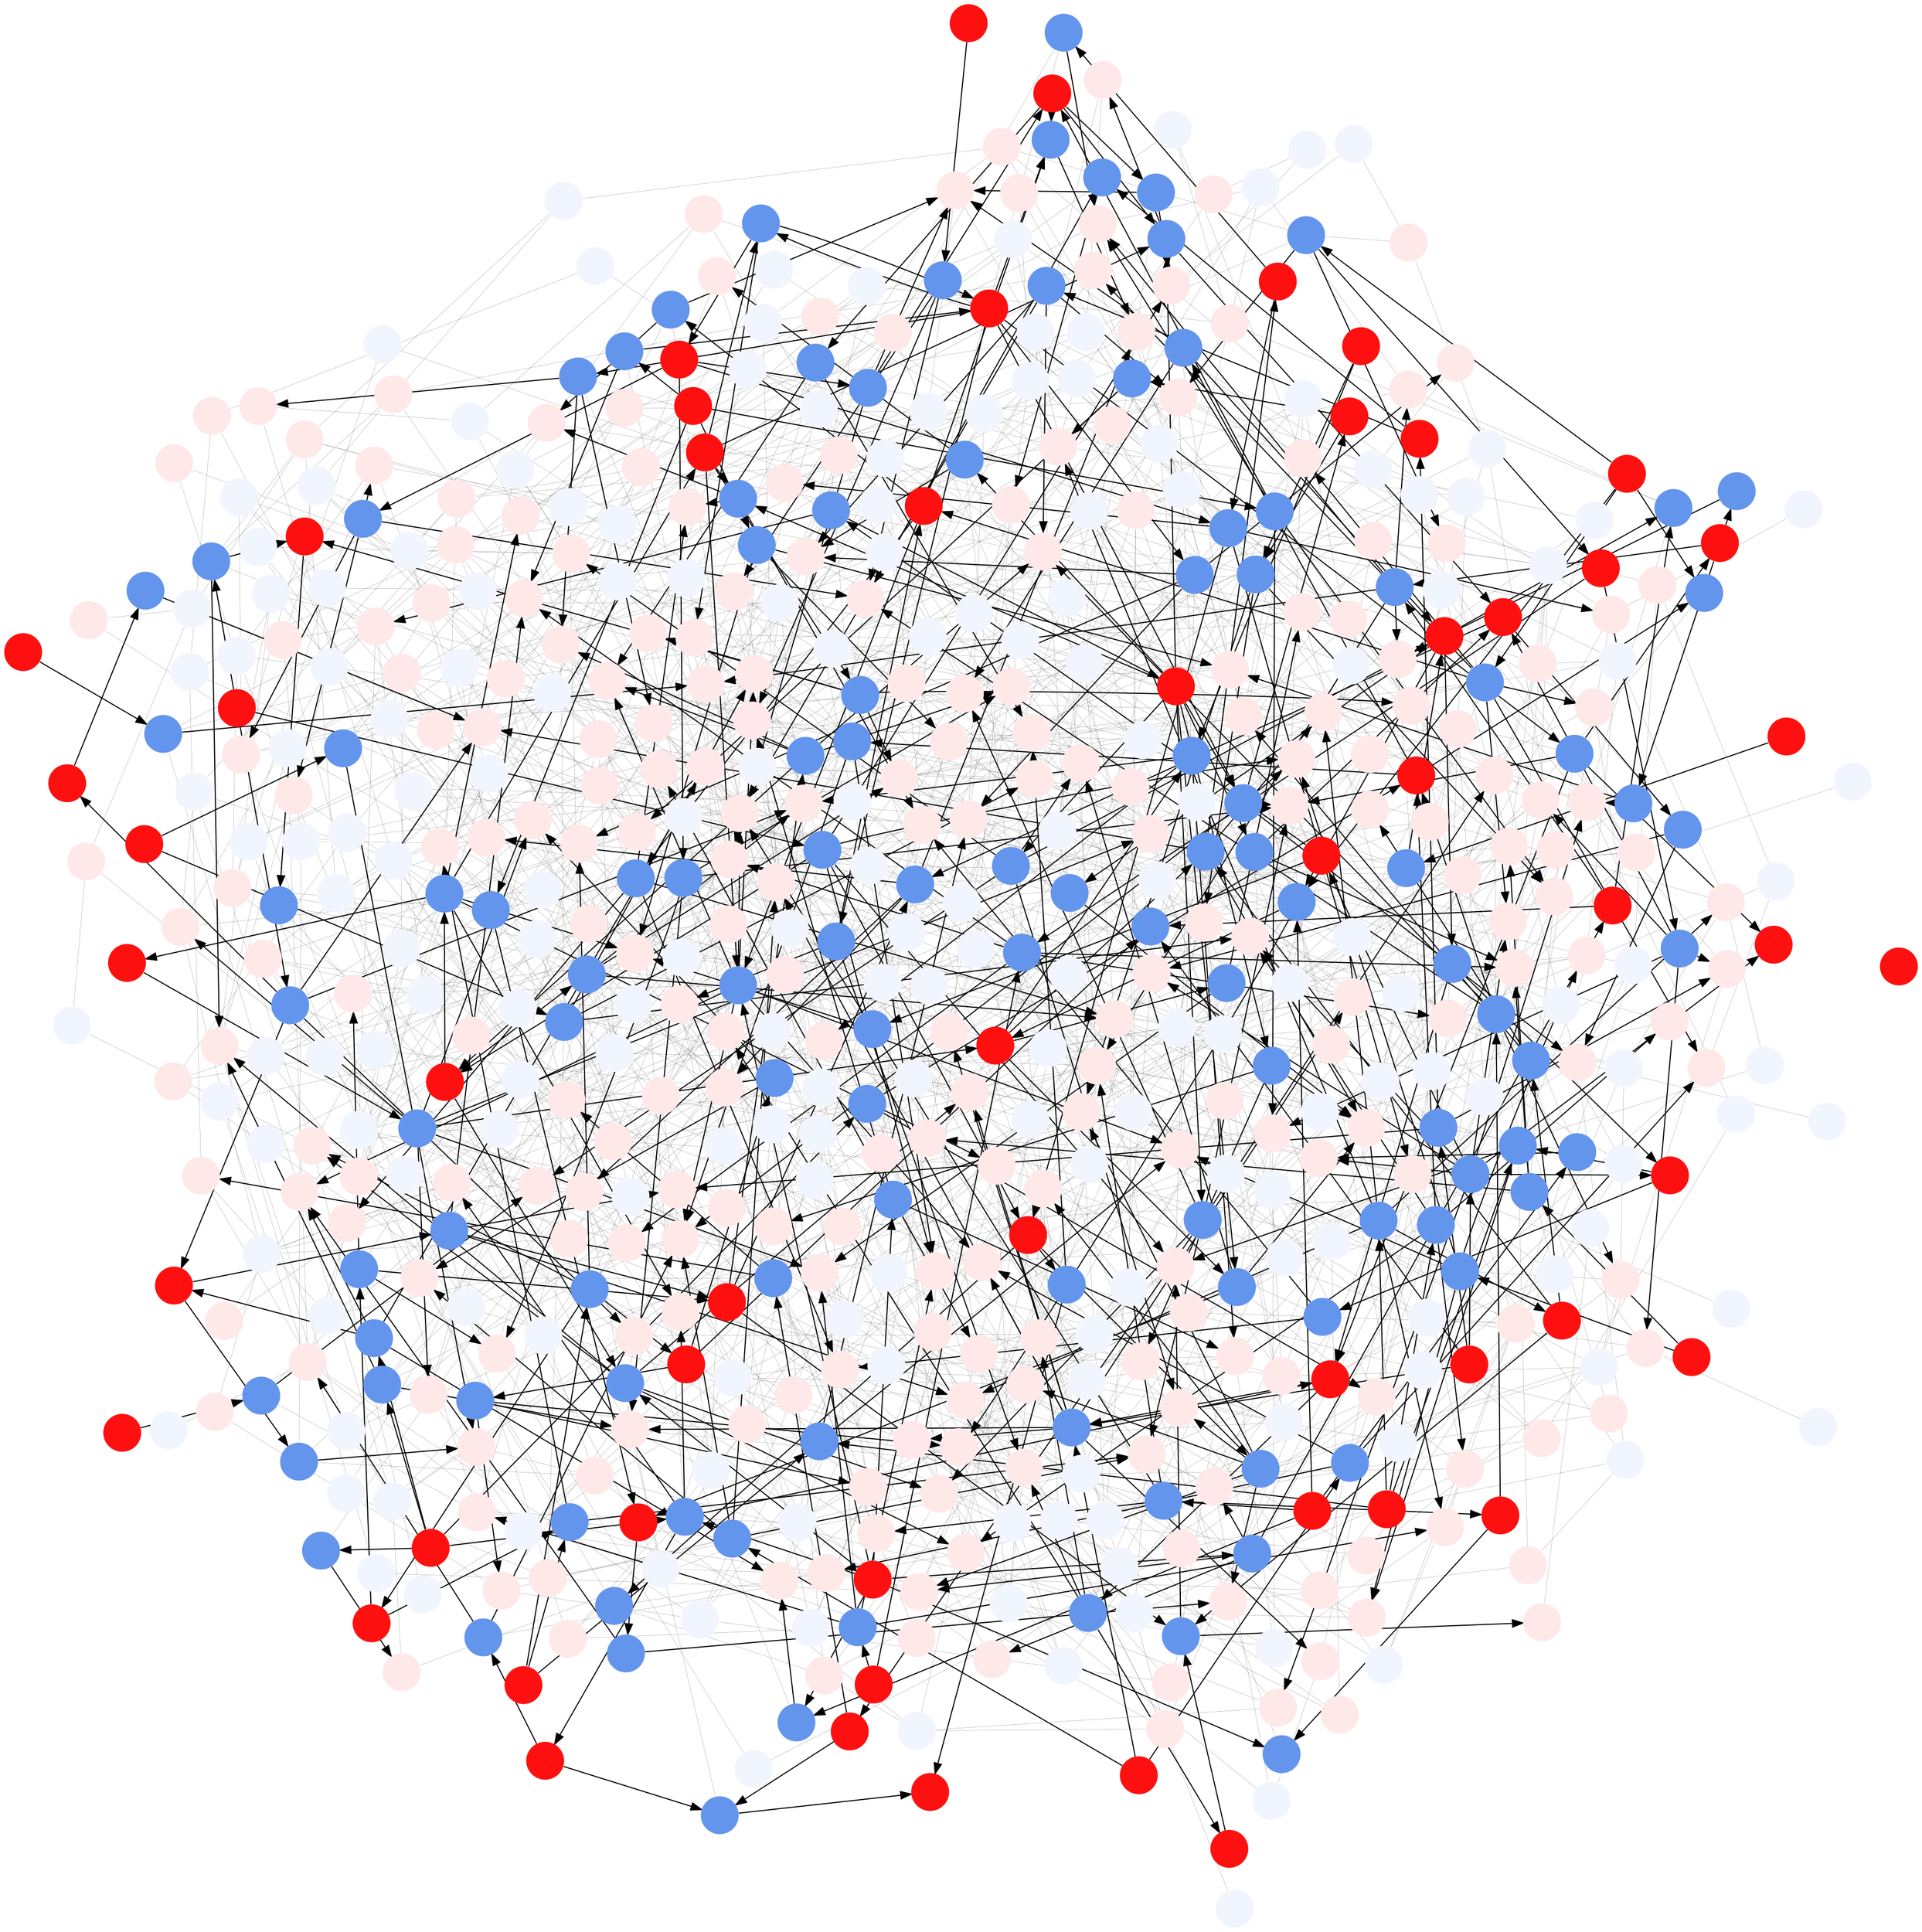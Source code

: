 digraph {
layout="sfdp";
overlap="false";
pack=true;
packmode="array_u";
outputorder="edgesfirst";
    1 [fillcolor="#ffe8e8",
                shape="circle",
                style = "filled",
                penwidth = 0,
                label=""];
    2 [fillcolor="#ffe8e8",
                shape="circle",
                style = "filled",
                penwidth = 0,
                label=""];
    3 [fillcolor="#ffe8e8",
                shape="circle",
                style = "filled",
                penwidth = 0,
                label=""];
    4 [fillcolor="#ff1010",
                shape="circle",
                style = "filled",
                penwidth = 0,
                label=""];
    5 [fillcolor="#ffe8e8",
                shape="circle",
                style = "filled",
                penwidth = 0,
                label=""];
    6 [fillcolor="#ffe8e8",
                shape="circle",
                style = "filled",
                penwidth = 0,
                label=""];
    7 [fillcolor="#ff1010",
                shape="circle",
                style = "filled",
                penwidth = 0,
                label=""];
    8 [fillcolor="#ff1010",
                shape="circle",
                style = "filled",
                penwidth = 0,
                label=""];
    9 [fillcolor="#ffe8e8",
                shape="circle",
                style = "filled",
                penwidth = 0,
                label=""];
    10 [fillcolor="#ff1010",
                shape="circle",
                style = "filled",
                penwidth = 0,
                label=""];
    11 [fillcolor="#ffe8e8",
                shape="circle",
                style = "filled",
                penwidth = 0,
                label=""];
    12 [fillcolor="#ffe8e8",
                shape="circle",
                style = "filled",
                penwidth = 0,
                label=""];
    13 [fillcolor="#ffe8e8",
                shape="circle",
                style = "filled",
                penwidth = 0,
                label=""];
    14 [fillcolor="#ffe8e8",
                shape="circle",
                style = "filled",
                penwidth = 0,
                label=""];
    15 [fillcolor="#ffe8e8",
                shape="circle",
                style = "filled",
                penwidth = 0,
                label=""];
    16 [fillcolor="#ffe8e8",
                shape="circle",
                style = "filled",
                penwidth = 0,
                label=""];
    17 [fillcolor="#ffe8e8",
                shape="circle",
                style = "filled",
                penwidth = 0,
                label=""];
    18 [fillcolor="#ffe8e8",
                shape="circle",
                style = "filled",
                penwidth = 0,
                label=""];
    19 [fillcolor="#ff1010",
                shape="circle",
                style = "filled",
                penwidth = 0,
                label=""];
    20 [fillcolor="#ffe8e8",
                shape="circle",
                style = "filled",
                penwidth = 0,
                label=""];
    21 [fillcolor="#ffe8e8",
                shape="circle",
                style = "filled",
                penwidth = 0,
                label=""];
    22 [fillcolor="#ffe8e8",
                shape="circle",
                style = "filled",
                penwidth = 0,
                label=""];
    23 [fillcolor="#ff1010",
                shape="circle",
                style = "filled",
                penwidth = 0,
                label=""];
    24 [fillcolor="#ffe8e8",
                shape="circle",
                style = "filled",
                penwidth = 0,
                label=""];
    25 [fillcolor="#ffe8e8",
                shape="circle",
                style = "filled",
                penwidth = 0,
                label=""];
    26 [fillcolor="#ff1010",
                shape="circle",
                style = "filled",
                penwidth = 0,
                label=""];
    27 [fillcolor="#ffe8e8",
                shape="circle",
                style = "filled",
                penwidth = 0,
                label=""];
    28 [fillcolor="#ff1010",
                shape="circle",
                style = "filled",
                penwidth = 0,
                label=""];
    29 [fillcolor="#ffe8e8",
                shape="circle",
                style = "filled",
                penwidth = 0,
                label=""];
    30 [fillcolor="#ffe8e8",
                shape="circle",
                style = "filled",
                penwidth = 0,
                label=""];
    31 [fillcolor="#ffe8e8",
                shape="circle",
                style = "filled",
                penwidth = 0,
                label=""];
    32 [fillcolor="#ffe8e8",
                shape="circle",
                style = "filled",
                penwidth = 0,
                label=""];
    33 [fillcolor="#ff1010",
                shape="circle",
                style = "filled",
                penwidth = 0,
                label=""];
    34 [fillcolor="#ffe8e8",
                shape="circle",
                style = "filled",
                penwidth = 0,
                label=""];
    35 [fillcolor="#ffe8e8",
                shape="circle",
                style = "filled",
                penwidth = 0,
                label=""];
    36 [fillcolor="#ff1010",
                shape="circle",
                style = "filled",
                penwidth = 0,
                label=""];
    37 [fillcolor="#ffe8e8",
                shape="circle",
                style = "filled",
                penwidth = 0,
                label=""];
    38 [fillcolor="#ff1010",
                shape="circle",
                style = "filled",
                penwidth = 0,
                label=""];
    39 [fillcolor="#ffe8e8",
                shape="circle",
                style = "filled",
                penwidth = 0,
                label=""];
    40 [fillcolor="#ffe8e8",
                shape="circle",
                style = "filled",
                penwidth = 0,
                label=""];
    41 [fillcolor="#ffe8e8",
                shape="circle",
                style = "filled",
                penwidth = 0,
                label=""];
    42 [fillcolor="#ffe8e8",
                shape="circle",
                style = "filled",
                penwidth = 0,
                label=""];
    43 [fillcolor="#ffe8e8",
                shape="circle",
                style = "filled",
                penwidth = 0,
                label=""];
    44 [fillcolor="#ff1010",
                shape="circle",
                style = "filled",
                penwidth = 0,
                label=""];
    45 [fillcolor="#ffe8e8",
                shape="circle",
                style = "filled",
                penwidth = 0,
                label=""];
    46 [fillcolor="#ffe8e8",
                shape="circle",
                style = "filled",
                penwidth = 0,
                label=""];
    47 [fillcolor="#ffe8e8",
                shape="circle",
                style = "filled",
                penwidth = 0,
                label=""];
    48 [fillcolor="#ffe8e8",
                shape="circle",
                style = "filled",
                penwidth = 0,
                label=""];
    49 [fillcolor="#ffe8e8",
                shape="circle",
                style = "filled",
                penwidth = 0,
                label=""];
    50 [fillcolor="#ffe8e8",
                shape="circle",
                style = "filled",
                penwidth = 0,
                label=""];
    51 [fillcolor="#ff1010",
                shape="circle",
                style = "filled",
                penwidth = 0,
                label=""];
    52 [fillcolor="#ffe8e8",
                shape="circle",
                style = "filled",
                penwidth = 0,
                label=""];
    53 [fillcolor="#ffe8e8",
                shape="circle",
                style = "filled",
                penwidth = 0,
                label=""];
    54 [fillcolor="#ffe8e8",
                shape="circle",
                style = "filled",
                penwidth = 0,
                label=""];
    55 [fillcolor="#ffe8e8",
                shape="circle",
                style = "filled",
                penwidth = 0,
                label=""];
    56 [fillcolor="#ffe8e8",
                shape="circle",
                style = "filled",
                penwidth = 0,
                label=""];
    57 [fillcolor="#ffe8e8",
                shape="circle",
                style = "filled",
                penwidth = 0,
                label=""];
    58 [fillcolor="#ffe8e8",
                shape="circle",
                style = "filled",
                penwidth = 0,
                label=""];
    59 [fillcolor="#ffe8e8",
                shape="circle",
                style = "filled",
                penwidth = 0,
                label=""];
    60 [fillcolor="#ffe8e8",
                shape="circle",
                style = "filled",
                penwidth = 0,
                label=""];
    61 [fillcolor="#ffe8e8",
                shape="circle",
                style = "filled",
                penwidth = 0,
                label=""];
    62 [fillcolor="#ffe8e8",
                shape="circle",
                style = "filled",
                penwidth = 0,
                label=""];
    63 [fillcolor="#ffe8e8",
                shape="circle",
                style = "filled",
                penwidth = 0,
                label=""];
    64 [fillcolor="#ffe8e8",
                shape="circle",
                style = "filled",
                penwidth = 0,
                label=""];
    65 [fillcolor="#ffe8e8",
                shape="circle",
                style = "filled",
                penwidth = 0,
                label=""];
    66 [fillcolor="#ff1010",
                shape="circle",
                style = "filled",
                penwidth = 0,
                label=""];
    67 [fillcolor="#ffe8e8",
                shape="circle",
                style = "filled",
                penwidth = 0,
                label=""];
    68 [fillcolor="#ffe8e8",
                shape="circle",
                style = "filled",
                penwidth = 0,
                label=""];
    69 [fillcolor="#ff1010",
                shape="circle",
                style = "filled",
                penwidth = 0,
                label=""];
    70 [fillcolor="#ffe8e8",
                shape="circle",
                style = "filled",
                penwidth = 0,
                label=""];
    71 [fillcolor="#ffe8e8",
                shape="circle",
                style = "filled",
                penwidth = 0,
                label=""];
    72 [fillcolor="#ffe8e8",
                shape="circle",
                style = "filled",
                penwidth = 0,
                label=""];
    73 [fillcolor="#ff1010",
                shape="circle",
                style = "filled",
                penwidth = 0,
                label=""];
    74 [fillcolor="#ffe8e8",
                shape="circle",
                style = "filled",
                penwidth = 0,
                label=""];
    75 [fillcolor="#ffe8e8",
                shape="circle",
                style = "filled",
                penwidth = 0,
                label=""];
    76 [fillcolor="#ffe8e8",
                shape="circle",
                style = "filled",
                penwidth = 0,
                label=""];
    77 [fillcolor="#ff1010",
                shape="circle",
                style = "filled",
                penwidth = 0,
                label=""];
    78 [fillcolor="#ffe8e8",
                shape="circle",
                style = "filled",
                penwidth = 0,
                label=""];
    79 [fillcolor="#ffe8e8",
                shape="circle",
                style = "filled",
                penwidth = 0,
                label=""];
    80 [fillcolor="#ff1010",
                shape="circle",
                style = "filled",
                penwidth = 0,
                label=""];
    81 [fillcolor="#ffe8e8",
                shape="circle",
                style = "filled",
                penwidth = 0,
                label=""];
    82 [fillcolor="#ffe8e8",
                shape="circle",
                style = "filled",
                penwidth = 0,
                label=""];
    83 [fillcolor="#ffe8e8",
                shape="circle",
                style = "filled",
                penwidth = 0,
                label=""];
    84 [fillcolor="#ffe8e8",
                shape="circle",
                style = "filled",
                penwidth = 0,
                label=""];
    85 [fillcolor="#ffe8e8",
                shape="circle",
                style = "filled",
                penwidth = 0,
                label=""];
    86 [fillcolor="#ffe8e8",
                shape="circle",
                style = "filled",
                penwidth = 0,
                label=""];
    87 [fillcolor="#ffe8e8",
                shape="circle",
                style = "filled",
                penwidth = 0,
                label=""];
    88 [fillcolor="#ff1010",
                shape="circle",
                style = "filled",
                penwidth = 0,
                label=""];
    89 [fillcolor="#ffe8e8",
                shape="circle",
                style = "filled",
                penwidth = 0,
                label=""];
    90 [fillcolor="#ffe8e8",
                shape="circle",
                style = "filled",
                penwidth = 0,
                label=""];
    91 [fillcolor="#ff1010",
                shape="circle",
                style = "filled",
                penwidth = 0,
                label=""];
    92 [fillcolor="#ffe8e8",
                shape="circle",
                style = "filled",
                penwidth = 0,
                label=""];
    93 [fillcolor="#ffe8e8",
                shape="circle",
                style = "filled",
                penwidth = 0,
                label=""];
    94 [fillcolor="#ffe8e8",
                shape="circle",
                style = "filled",
                penwidth = 0,
                label=""];
    95 [fillcolor="#ffe8e8",
                shape="circle",
                style = "filled",
                penwidth = 0,
                label=""];
    96 [fillcolor="#ffe8e8",
                shape="circle",
                style = "filled",
                penwidth = 0,
                label=""];
    97 [fillcolor="#ffe8e8",
                shape="circle",
                style = "filled",
                penwidth = 0,
                label=""];
    98 [fillcolor="#ffe8e8",
                shape="circle",
                style = "filled",
                penwidth = 0,
                label=""];
    99 [fillcolor="#ffe8e8",
                shape="circle",
                style = "filled",
                penwidth = 0,
                label=""];
    100 [fillcolor="#ffe8e8",
                shape="circle",
                style = "filled",
                penwidth = 0,
                label=""];
    101 [fillcolor="#ffe8e8",
                shape="circle",
                style = "filled",
                penwidth = 0,
                label=""];
    102 [fillcolor="#ffe8e8",
                shape="circle",
                style = "filled",
                penwidth = 0,
                label=""];
    103 [fillcolor="#ffe8e8",
                shape="circle",
                style = "filled",
                penwidth = 0,
                label=""];
    104 [fillcolor="#ffe8e8",
                shape="circle",
                style = "filled",
                penwidth = 0,
                label=""];
    105 [fillcolor="#ffe8e8",
                shape="circle",
                style = "filled",
                penwidth = 0,
                label=""];
    106 [fillcolor="#ffe8e8",
                shape="circle",
                style = "filled",
                penwidth = 0,
                label=""];
    107 [fillcolor="#ffe8e8",
                shape="circle",
                style = "filled",
                penwidth = 0,
                label=""];
    108 [fillcolor="#ffe8e8",
                shape="circle",
                style = "filled",
                penwidth = 0,
                label=""];
    109 [fillcolor="#ffe8e8",
                shape="circle",
                style = "filled",
                penwidth = 0,
                label=""];
    110 [fillcolor="#ffe8e8",
                shape="circle",
                style = "filled",
                penwidth = 0,
                label=""];
    111 [fillcolor="#ffe8e8",
                shape="circle",
                style = "filled",
                penwidth = 0,
                label=""];
    112 [fillcolor="#ffe8e8",
                shape="circle",
                style = "filled",
                penwidth = 0,
                label=""];
    113 [fillcolor="#ff1010",
                shape="circle",
                style = "filled",
                penwidth = 0,
                label=""];
    114 [fillcolor="#ff1010",
                shape="circle",
                style = "filled",
                penwidth = 0,
                label=""];
    115 [fillcolor="#ff1010",
                shape="circle",
                style = "filled",
                penwidth = 0,
                label=""];
    116 [fillcolor="#ffe8e8",
                shape="circle",
                style = "filled",
                penwidth = 0,
                label=""];
    117 [fillcolor="#ffe8e8",
                shape="circle",
                style = "filled",
                penwidth = 0,
                label=""];
    118 [fillcolor="#ffe8e8",
                shape="circle",
                style = "filled",
                penwidth = 0,
                label=""];
    119 [fillcolor="#ffe8e8",
                shape="circle",
                style = "filled",
                penwidth = 0,
                label=""];
    120 [fillcolor="#ffe8e8",
                shape="circle",
                style = "filled",
                penwidth = 0,
                label=""];
    121 [fillcolor="#ffe8e8",
                shape="circle",
                style = "filled",
                penwidth = 0,
                label=""];
    122 [fillcolor="#ffe8e8",
                shape="circle",
                style = "filled",
                penwidth = 0,
                label=""];
    123 [fillcolor="#ffe8e8",
                shape="circle",
                style = "filled",
                penwidth = 0,
                label=""];
    124 [fillcolor="#ffe8e8",
                shape="circle",
                style = "filled",
                penwidth = 0,
                label=""];
    125 [fillcolor="#ffe8e8",
                shape="circle",
                style = "filled",
                penwidth = 0,
                label=""];
    126 [fillcolor="#ffe8e8",
                shape="circle",
                style = "filled",
                penwidth = 0,
                label=""];
    127 [fillcolor="#ff1010",
                shape="circle",
                style = "filled",
                penwidth = 0,
                label=""];
    128 [fillcolor="#ffe8e8",
                shape="circle",
                style = "filled",
                penwidth = 0,
                label=""];
    129 [fillcolor="#ffe8e8",
                shape="circle",
                style = "filled",
                penwidth = 0,
                label=""];
    130 [fillcolor="#ffe8e8",
                shape="circle",
                style = "filled",
                penwidth = 0,
                label=""];
    131 [fillcolor="#ffe8e8",
                shape="circle",
                style = "filled",
                penwidth = 0,
                label=""];
    132 [fillcolor="#ff1010",
                shape="circle",
                style = "filled",
                penwidth = 0,
                label=""];
    133 [fillcolor="#ffe8e8",
                shape="circle",
                style = "filled",
                penwidth = 0,
                label=""];
    134 [fillcolor="#ff1010",
                shape="circle",
                style = "filled",
                penwidth = 0,
                label=""];
    135 [fillcolor="#ffe8e8",
                shape="circle",
                style = "filled",
                penwidth = 0,
                label=""];
    136 [fillcolor="#ffe8e8",
                shape="circle",
                style = "filled",
                penwidth = 0,
                label=""];
    137 [fillcolor="#ffe8e8",
                shape="circle",
                style = "filled",
                penwidth = 0,
                label=""];
    138 [fillcolor="#ffe8e8",
                shape="circle",
                style = "filled",
                penwidth = 0,
                label=""];
    139 [fillcolor="#ffe8e8",
                shape="circle",
                style = "filled",
                penwidth = 0,
                label=""];
    140 [fillcolor="#ff1010",
                shape="circle",
                style = "filled",
                penwidth = 0,
                label=""];
    141 [fillcolor="#ffe8e8",
                shape="circle",
                style = "filled",
                penwidth = 0,
                label=""];
    142 [fillcolor="#ffe8e8",
                shape="circle",
                style = "filled",
                penwidth = 0,
                label=""];
    143 [fillcolor="#ffe8e8",
                shape="circle",
                style = "filled",
                penwidth = 0,
                label=""];
    144 [fillcolor="#ffe8e8",
                shape="circle",
                style = "filled",
                penwidth = 0,
                label=""];
    145 [fillcolor="#ff1010",
                shape="circle",
                style = "filled",
                penwidth = 0,
                label=""];
    146 [fillcolor="#ffe8e8",
                shape="circle",
                style = "filled",
                penwidth = 0,
                label=""];
    147 [fillcolor="#ffe8e8",
                shape="circle",
                style = "filled",
                penwidth = 0,
                label=""];
    148 [fillcolor="#ffe8e8",
                shape="circle",
                style = "filled",
                penwidth = 0,
                label=""];
    149 [fillcolor="#ffe8e8",
                shape="circle",
                style = "filled",
                penwidth = 0,
                label=""];
    150 [fillcolor="#ffe8e8",
                shape="circle",
                style = "filled",
                penwidth = 0,
                label=""];
    151 [fillcolor="#ffe8e8",
                shape="circle",
                style = "filled",
                penwidth = 0,
                label=""];
    152 [fillcolor="#ffe8e8",
                shape="circle",
                style = "filled",
                penwidth = 0,
                label=""];
    153 [fillcolor="#ffe8e8",
                shape="circle",
                style = "filled",
                penwidth = 0,
                label=""];
    154 [fillcolor="#ffe8e8",
                shape="circle",
                style = "filled",
                penwidth = 0,
                label=""];
    155 [fillcolor="#ff1010",
                shape="circle",
                style = "filled",
                penwidth = 0,
                label=""];
    156 [fillcolor="#ffe8e8",
                shape="circle",
                style = "filled",
                penwidth = 0,
                label=""];
    157 [fillcolor="#ffe8e8",
                shape="circle",
                style = "filled",
                penwidth = 0,
                label=""];
    158 [fillcolor="#ffe8e8",
                shape="circle",
                style = "filled",
                penwidth = 0,
                label=""];
    159 [fillcolor="#ff1010",
                shape="circle",
                style = "filled",
                penwidth = 0,
                label=""];
    160 [fillcolor="#ffe8e8",
                shape="circle",
                style = "filled",
                penwidth = 0,
                label=""];
    161 [fillcolor="#ffe8e8",
                shape="circle",
                style = "filled",
                penwidth = 0,
                label=""];
    162 [fillcolor="#ff1010",
                shape="circle",
                style = "filled",
                penwidth = 0,
                label=""];
    163 [fillcolor="#ffe8e8",
                shape="circle",
                style = "filled",
                penwidth = 0,
                label=""];
    164 [fillcolor="#ffe8e8",
                shape="circle",
                style = "filled",
                penwidth = 0,
                label=""];
    165 [fillcolor="#ffe8e8",
                shape="circle",
                style = "filled",
                penwidth = 0,
                label=""];
    166 [fillcolor="#ffe8e8",
                shape="circle",
                style = "filled",
                penwidth = 0,
                label=""];
    167 [fillcolor="#ffe8e8",
                shape="circle",
                style = "filled",
                penwidth = 0,
                label=""];
    168 [fillcolor="#ff1010",
                shape="circle",
                style = "filled",
                penwidth = 0,
                label=""];
    169 [fillcolor="#ffe8e8",
                shape="circle",
                style = "filled",
                penwidth = 0,
                label=""];
    170 [fillcolor="#ff1010",
                shape="circle",
                style = "filled",
                penwidth = 0,
                label=""];
    171 [fillcolor="#ffe8e8",
                shape="circle",
                style = "filled",
                penwidth = 0,
                label=""];
    172 [fillcolor="#ffe8e8",
                shape="circle",
                style = "filled",
                penwidth = 0,
                label=""];
    173 [fillcolor="#ffe8e8",
                shape="circle",
                style = "filled",
                penwidth = 0,
                label=""];
    174 [fillcolor="#ffe8e8",
                shape="circle",
                style = "filled",
                penwidth = 0,
                label=""];
    175 [fillcolor="#ffe8e8",
                shape="circle",
                style = "filled",
                penwidth = 0,
                label=""];
    176 [fillcolor="#ff1010",
                shape="circle",
                style = "filled",
                penwidth = 0,
                label=""];
    177 [fillcolor="#ff1010",
                shape="circle",
                style = "filled",
                penwidth = 0,
                label=""];
    178 [fillcolor="#ffe8e8",
                shape="circle",
                style = "filled",
                penwidth = 0,
                label=""];
    179 [fillcolor="#ffe8e8",
                shape="circle",
                style = "filled",
                penwidth = 0,
                label=""];
    180 [fillcolor="#ff1010",
                shape="circle",
                style = "filled",
                penwidth = 0,
                label=""];
    181 [fillcolor="#ffe8e8",
                shape="circle",
                style = "filled",
                penwidth = 0,
                label=""];
    182 [fillcolor="#ffe8e8",
                shape="circle",
                style = "filled",
                penwidth = 0,
                label=""];
    183 [fillcolor="#ffe8e8",
                shape="circle",
                style = "filled",
                penwidth = 0,
                label=""];
    184 [fillcolor="#ffe8e8",
                shape="circle",
                style = "filled",
                penwidth = 0,
                label=""];
    185 [fillcolor="#ffe8e8",
                shape="circle",
                style = "filled",
                penwidth = 0,
                label=""];
    186 [fillcolor="#ffe8e8",
                shape="circle",
                style = "filled",
                penwidth = 0,
                label=""];
    187 [fillcolor="#ffe8e8",
                shape="circle",
                style = "filled",
                penwidth = 0,
                label=""];
    188 [fillcolor="#ff1010",
                shape="circle",
                style = "filled",
                penwidth = 0,
                label=""];
    189 [fillcolor="#ffe8e8",
                shape="circle",
                style = "filled",
                penwidth = 0,
                label=""];
    190 [fillcolor="#ffe8e8",
                shape="circle",
                style = "filled",
                penwidth = 0,
                label=""];
    191 [fillcolor="#ffe8e8",
                shape="circle",
                style = "filled",
                penwidth = 0,
                label=""];
    192 [fillcolor="#ff1010",
                shape="circle",
                style = "filled",
                penwidth = 0,
                label=""];
    193 [fillcolor="#ffe8e8",
                shape="circle",
                style = "filled",
                penwidth = 0,
                label=""];
    194 [fillcolor="#ff1010",
                shape="circle",
                style = "filled",
                penwidth = 0,
                label=""];
    195 [fillcolor="#ff1010",
                shape="circle",
                style = "filled",
                penwidth = 0,
                label=""];
    196 [fillcolor="#ffe8e8",
                shape="circle",
                style = "filled",
                penwidth = 0,
                label=""];
    197 [fillcolor="#ffe8e8",
                shape="circle",
                style = "filled",
                penwidth = 0,
                label=""];
    198 [fillcolor="#ffe8e8",
                shape="circle",
                style = "filled",
                penwidth = 0,
                label=""];
    199 [fillcolor="#ffe8e8",
                shape="circle",
                style = "filled",
                penwidth = 0,
                label=""];
    200 [fillcolor="#ffe8e8",
                shape="circle",
                style = "filled",
                penwidth = 0,
                label=""];
    201 [fillcolor="#ffe8e8",
                shape="circle",
                style = "filled",
                penwidth = 0,
                label=""];
    202 [fillcolor="#ffe8e8",
                shape="circle",
                style = "filled",
                penwidth = 0,
                label=""];
    203 [fillcolor="#ffe8e8",
                shape="circle",
                style = "filled",
                penwidth = 0,
                label=""];
    204 [fillcolor="#ffe8e8",
                shape="circle",
                style = "filled",
                penwidth = 0,
                label=""];
    205 [fillcolor="#ffe8e8",
                shape="circle",
                style = "filled",
                penwidth = 0,
                label=""];
    206 [fillcolor="#ffe8e8",
                shape="circle",
                style = "filled",
                penwidth = 0,
                label=""];
    207 [fillcolor="#ffe8e8",
                shape="circle",
                style = "filled",
                penwidth = 0,
                label=""];
    208 [fillcolor="#ff1010",
                shape="circle",
                style = "filled",
                penwidth = 0,
                label=""];
    209 [fillcolor="#ffe8e8",
                shape="circle",
                style = "filled",
                penwidth = 0,
                label=""];
    210 [fillcolor="#ffe8e8",
                shape="circle",
                style = "filled",
                penwidth = 0,
                label=""];
    211 [fillcolor="#ffe8e8",
                shape="circle",
                style = "filled",
                penwidth = 0,
                label=""];
    212 [fillcolor="#ffe8e8",
                shape="circle",
                style = "filled",
                penwidth = 0,
                label=""];
    213 [fillcolor="#ffe8e8",
                shape="circle",
                style = "filled",
                penwidth = 0,
                label=""];
    214 [fillcolor="#ffe8e8",
                shape="circle",
                style = "filled",
                penwidth = 0,
                label=""];
    215 [fillcolor="#ffe8e8",
                shape="circle",
                style = "filled",
                penwidth = 0,
                label=""];
    216 [fillcolor="#ffe8e8",
                shape="circle",
                style = "filled",
                penwidth = 0,
                label=""];
    217 [fillcolor="#ffe8e8",
                shape="circle",
                style = "filled",
                penwidth = 0,
                label=""];
    218 [fillcolor="#ffe8e8",
                shape="circle",
                style = "filled",
                penwidth = 0,
                label=""];
    219 [fillcolor="#ffe8e8",
                shape="circle",
                style = "filled",
                penwidth = 0,
                label=""];
    220 [fillcolor="#ffe8e8",
                shape="circle",
                style = "filled",
                penwidth = 0,
                label=""];
    221 [fillcolor="#ffe8e8",
                shape="circle",
                style = "filled",
                penwidth = 0,
                label=""];
    222 [fillcolor="#ffe8e8",
                shape="circle",
                style = "filled",
                penwidth = 0,
                label=""];
    223 [fillcolor="#ff1010",
                shape="circle",
                style = "filled",
                penwidth = 0,
                label=""];
    224 [fillcolor="#ff1010",
                shape="circle",
                style = "filled",
                penwidth = 0,
                label=""];
    225 [fillcolor="#ffe8e8",
                shape="circle",
                style = "filled",
                penwidth = 0,
                label=""];
    226 [fillcolor="#ffe8e8",
                shape="circle",
                style = "filled",
                penwidth = 0,
                label=""];
    227 [fillcolor="#ffe8e8",
                shape="circle",
                style = "filled",
                penwidth = 0,
                label=""];
    228 [fillcolor="#ffe8e8",
                shape="circle",
                style = "filled",
                penwidth = 0,
                label=""];
    229 [fillcolor="#ff1010",
                shape="circle",
                style = "filled",
                penwidth = 0,
                label=""];
    230 [fillcolor="#ffe8e8",
                shape="circle",
                style = "filled",
                penwidth = 0,
                label=""];
    231 [fillcolor="#ffe8e8",
                shape="circle",
                style = "filled",
                penwidth = 0,
                label=""];
    232 [fillcolor="#ffe8e8",
                shape="circle",
                style = "filled",
                penwidth = 0,
                label=""];
    233 [fillcolor="#ffe8e8",
                shape="circle",
                style = "filled",
                penwidth = 0,
                label=""];
    234 [fillcolor="#ffe8e8",
                shape="circle",
                style = "filled",
                penwidth = 0,
                label=""];
    235 [fillcolor="#ffe8e8",
                shape="circle",
                style = "filled",
                penwidth = 0,
                label=""];
    236 [fillcolor="#ffe8e8",
                shape="circle",
                style = "filled",
                penwidth = 0,
                label=""];
    237 [fillcolor="#ffe8e8",
                shape="circle",
                style = "filled",
                penwidth = 0,
                label=""];
    238 [fillcolor="#ffe8e8",
                shape="circle",
                style = "filled",
                penwidth = 0,
                label=""];
    239 [fillcolor="#ffe8e8",
                shape="circle",
                style = "filled",
                penwidth = 0,
                label=""];
    240 [fillcolor="#ff1010",
                shape="circle",
                style = "filled",
                penwidth = 0,
                label=""];
    241 [fillcolor="#ffe8e8",
                shape="circle",
                style = "filled",
                penwidth = 0,
                label=""];
    242 [fillcolor="#ffe8e8",
                shape="circle",
                style = "filled",
                penwidth = 0,
                label=""];
    243 [fillcolor="#ffe8e8",
                shape="circle",
                style = "filled",
                penwidth = 0,
                label=""];
    244 [fillcolor="#ff1010",
                shape="circle",
                style = "filled",
                penwidth = 0,
                label=""];
    245 [fillcolor="#ffe8e8",
                shape="circle",
                style = "filled",
                penwidth = 0,
                label=""];
    246 [fillcolor="#ffe8e8",
                shape="circle",
                style = "filled",
                penwidth = 0,
                label=""];
    247 [fillcolor="#ffe8e8",
                shape="circle",
                style = "filled",
                penwidth = 0,
                label=""];
    248 [fillcolor="#ffe8e8",
                shape="circle",
                style = "filled",
                penwidth = 0,
                label=""];
    249 [fillcolor="#ffe8e8",
                shape="circle",
                style = "filled",
                penwidth = 0,
                label=""];
    250 [fillcolor="#ffe8e8",
                shape="circle",
                style = "filled",
                penwidth = 0,
                label=""];
    251 [fillcolor="#ffe8e8",
                shape="circle",
                style = "filled",
                penwidth = 0,
                label=""];
    252 [fillcolor="#ffe8e8",
                shape="circle",
                style = "filled",
                penwidth = 0,
                label=""];
    253 [fillcolor="#ffe8e8",
                shape="circle",
                style = "filled",
                penwidth = 0,
                label=""];
    254 [fillcolor="#ffe8e8",
                shape="circle",
                style = "filled",
                penwidth = 0,
                label=""];
    255 [fillcolor="#ffe8e8",
                shape="circle",
                style = "filled",
                penwidth = 0,
                label=""];
    256 [fillcolor="#ffe8e8",
                shape="circle",
                style = "filled",
                penwidth = 0,
                label=""];
    257 [fillcolor="#ffe8e8",
                shape="circle",
                style = "filled",
                penwidth = 0,
                label=""];
    258 [fillcolor="#ffe8e8",
                shape="circle",
                style = "filled",
                penwidth = 0,
                label=""];
    259 [fillcolor="#ffe8e8",
                shape="circle",
                style = "filled",
                penwidth = 0,
                label=""];
    260 [fillcolor="#ffe8e8",
                shape="circle",
                style = "filled",
                penwidth = 0,
                label=""];
    261 [fillcolor="#ffe8e8",
                shape="circle",
                style = "filled",
                penwidth = 0,
                label=""];
    262 [fillcolor="#ffe8e8",
                shape="circle",
                style = "filled",
                penwidth = 0,
                label=""];
    263 [fillcolor="#ffe8e8",
                shape="circle",
                style = "filled",
                penwidth = 0,
                label=""];
    264 [fillcolor="#ffe8e8",
                shape="circle",
                style = "filled",
                penwidth = 0,
                label=""];
    265 [fillcolor="#ffe8e8",
                shape="circle",
                style = "filled",
                penwidth = 0,
                label=""];
    266 [fillcolor="#ff1010",
                shape="circle",
                style = "filled",
                penwidth = 0,
                label=""];
    267 [fillcolor="#ff1010",
                shape="circle",
                style = "filled",
                penwidth = 0,
                label=""];
    268 [fillcolor="#ffe8e8",
                shape="circle",
                style = "filled",
                penwidth = 0,
                label=""];
    269 [fillcolor="#ff1010",
                shape="circle",
                style = "filled",
                penwidth = 0,
                label=""];
    270 [fillcolor="#ffe8e8",
                shape="circle",
                style = "filled",
                penwidth = 0,
                label=""];
    271 [fillcolor="#ffe8e8",
                shape="circle",
                style = "filled",
                penwidth = 0,
                label=""];
    272 [fillcolor="#ffe8e8",
                shape="circle",
                style = "filled",
                penwidth = 0,
                label=""];
    273 [fillcolor="#ffe8e8",
                shape="circle",
                style = "filled",
                penwidth = 0,
                label=""];
    274 [fillcolor="#ffe8e8",
                shape="circle",
                style = "filled",
                penwidth = 0,
                label=""];
    275 [fillcolor="#ffe8e8",
                shape="circle",
                style = "filled",
                penwidth = 0,
                label=""];
    276 [fillcolor="#ffe8e8",
                shape="circle",
                style = "filled",
                penwidth = 0,
                label=""];
    277 [fillcolor="#ff1010",
                shape="circle",
                style = "filled",
                penwidth = 0,
                label=""];
    278 [fillcolor="#ffe8e8",
                shape="circle",
                style = "filled",
                penwidth = 0,
                label=""];
    279 [fillcolor="#ffe8e8",
                shape="circle",
                style = "filled",
                penwidth = 0,
                label=""];
    280 [fillcolor="#ffe8e8",
                shape="circle",
                style = "filled",
                penwidth = 0,
                label=""];
    281 [fillcolor="#ffe8e8",
                shape="circle",
                style = "filled",
                penwidth = 0,
                label=""];
    282 [fillcolor="#ffe8e8",
                shape="circle",
                style = "filled",
                penwidth = 0,
                label=""];
    283 [fillcolor="#ffe8e8",
                shape="circle",
                style = "filled",
                penwidth = 0,
                label=""];
    284 [fillcolor="#ffe8e8",
                shape="circle",
                style = "filled",
                penwidth = 0,
                label=""];
    285 [fillcolor="#ffe8e8",
                shape="circle",
                style = "filled",
                penwidth = 0,
                label=""];
    286 [fillcolor="#ff1010",
                shape="circle",
                style = "filled",
                penwidth = 0,
                label=""];
    287 [fillcolor="#ffe8e8",
                shape="circle",
                style = "filled",
                penwidth = 0,
                label=""];
    288 [fillcolor="#ffe8e8",
                shape="circle",
                style = "filled",
                penwidth = 0,
                label=""];
    289 [fillcolor="#ff1010",
                shape="circle",
                style = "filled",
                penwidth = 0,
                label=""];
    290 [fillcolor="#ff1010",
                shape="circle",
                style = "filled",
                penwidth = 0,
                label=""];
    291 [fillcolor="#ffe8e8",
                shape="circle",
                style = "filled",
                penwidth = 0,
                label=""];
    292 [fillcolor="#ffe8e8",
                shape="circle",
                style = "filled",
                penwidth = 0,
                label=""];
    293 [fillcolor="#ffe8e8",
                shape="circle",
                style = "filled",
                penwidth = 0,
                label=""];
    294 [fillcolor="#ff1010",
                shape="circle",
                style = "filled",
                penwidth = 0,
                label=""];
    295 [fillcolor="#ffe8e8",
                shape="circle",
                style = "filled",
                penwidth = 0,
                label=""];
    296 [fillcolor="#ffe8e8",
                shape="circle",
                style = "filled",
                penwidth = 0,
                label=""];
    297 [fillcolor="#ffe8e8",
                shape="circle",
                style = "filled",
                penwidth = 0,
                label=""];
    298 [fillcolor="#ffe8e8",
                shape="circle",
                style = "filled",
                penwidth = 0,
                label=""];
    299 [fillcolor="#ffe8e8",
                shape="circle",
                style = "filled",
                penwidth = 0,
                label=""];
    300 [fillcolor="#ff1010",
                shape="circle",
                style = "filled",
                penwidth = 0,
                label=""];
    301 [fillcolor="#f1f5fd",
                shape="circle",
                style = "filled",
                penwidth = 0,
                label=""];
    302 [fillcolor="#6495ed",
                shape="circle",
                style = "filled",
                penwidth = 0,
                label=""];
    303 [fillcolor="#6495ed",
                shape="circle",
                style = "filled",
                penwidth = 0,
                label=""];
    304 [fillcolor="#6495ed",
                shape="circle",
                style = "filled",
                penwidth = 0,
                label=""];
    305 [fillcolor="#f1f5fd",
                shape="circle",
                style = "filled",
                penwidth = 0,
                label=""];
    306 [fillcolor="#f1f5fd",
                shape="circle",
                style = "filled",
                penwidth = 0,
                label=""];
    307 [fillcolor="#f1f5fd",
                shape="circle",
                style = "filled",
                penwidth = 0,
                label=""];
    308 [fillcolor="#f1f5fd",
                shape="circle",
                style = "filled",
                penwidth = 0,
                label=""];
    309 [fillcolor="#6495ed",
                shape="circle",
                style = "filled",
                penwidth = 0,
                label=""];
    310 [fillcolor="#f1f5fd",
                shape="circle",
                style = "filled",
                penwidth = 0,
                label=""];
    311 [fillcolor="#f1f5fd",
                shape="circle",
                style = "filled",
                penwidth = 0,
                label=""];
    312 [fillcolor="#f1f5fd",
                shape="circle",
                style = "filled",
                penwidth = 0,
                label=""];
    313 [fillcolor="#6495ed",
                shape="circle",
                style = "filled",
                penwidth = 0,
                label=""];
    314 [fillcolor="#6495ed",
                shape="circle",
                style = "filled",
                penwidth = 0,
                label=""];
    315 [fillcolor="#f1f5fd",
                shape="circle",
                style = "filled",
                penwidth = 0,
                label=""];
    316 [fillcolor="#f1f5fd",
                shape="circle",
                style = "filled",
                penwidth = 0,
                label=""];
    317 [fillcolor="#f1f5fd",
                shape="circle",
                style = "filled",
                penwidth = 0,
                label=""];
    318 [fillcolor="#6495ed",
                shape="circle",
                style = "filled",
                penwidth = 0,
                label=""];
    319 [fillcolor="#f1f5fd",
                shape="circle",
                style = "filled",
                penwidth = 0,
                label=""];
    320 [fillcolor="#f1f5fd",
                shape="circle",
                style = "filled",
                penwidth = 0,
                label=""];
    321 [fillcolor="#6495ed",
                shape="circle",
                style = "filled",
                penwidth = 0,
                label=""];
    322 [fillcolor="#f1f5fd",
                shape="circle",
                style = "filled",
                penwidth = 0,
                label=""];
    323 [fillcolor="#f1f5fd",
                shape="circle",
                style = "filled",
                penwidth = 0,
                label=""];
    324 [fillcolor="#6495ed",
                shape="circle",
                style = "filled",
                penwidth = 0,
                label=""];
    325 [fillcolor="#f1f5fd",
                shape="circle",
                style = "filled",
                penwidth = 0,
                label=""];
    326 [fillcolor="#6495ed",
                shape="circle",
                style = "filled",
                penwidth = 0,
                label=""];
    327 [fillcolor="#f1f5fd",
                shape="circle",
                style = "filled",
                penwidth = 0,
                label=""];
    328 [fillcolor="#f1f5fd",
                shape="circle",
                style = "filled",
                penwidth = 0,
                label=""];
    329 [fillcolor="#6495ed",
                shape="circle",
                style = "filled",
                penwidth = 0,
                label=""];
    330 [fillcolor="#6495ed",
                shape="circle",
                style = "filled",
                penwidth = 0,
                label=""];
    331 [fillcolor="#6495ed",
                shape="circle",
                style = "filled",
                penwidth = 0,
                label=""];
    332 [fillcolor="#f1f5fd",
                shape="circle",
                style = "filled",
                penwidth = 0,
                label=""];
    333 [fillcolor="#6495ed",
                shape="circle",
                style = "filled",
                penwidth = 0,
                label=""];
    334 [fillcolor="#6495ed",
                shape="circle",
                style = "filled",
                penwidth = 0,
                label=""];
    335 [fillcolor="#f1f5fd",
                shape="circle",
                style = "filled",
                penwidth = 0,
                label=""];
    336 [fillcolor="#f1f5fd",
                shape="circle",
                style = "filled",
                penwidth = 0,
                label=""];
    337 [fillcolor="#6495ed",
                shape="circle",
                style = "filled",
                penwidth = 0,
                label=""];
    338 [fillcolor="#f1f5fd",
                shape="circle",
                style = "filled",
                penwidth = 0,
                label=""];
    339 [fillcolor="#f1f5fd",
                shape="circle",
                style = "filled",
                penwidth = 0,
                label=""];
    340 [fillcolor="#f1f5fd",
                shape="circle",
                style = "filled",
                penwidth = 0,
                label=""];
    341 [fillcolor="#6495ed",
                shape="circle",
                style = "filled",
                penwidth = 0,
                label=""];
    342 [fillcolor="#f1f5fd",
                shape="circle",
                style = "filled",
                penwidth = 0,
                label=""];
    343 [fillcolor="#6495ed",
                shape="circle",
                style = "filled",
                penwidth = 0,
                label=""];
    344 [fillcolor="#f1f5fd",
                shape="circle",
                style = "filled",
                penwidth = 0,
                label=""];
    345 [fillcolor="#6495ed",
                shape="circle",
                style = "filled",
                penwidth = 0,
                label=""];
    346 [fillcolor="#f1f5fd",
                shape="circle",
                style = "filled",
                penwidth = 0,
                label=""];
    347 [fillcolor="#f1f5fd",
                shape="circle",
                style = "filled",
                penwidth = 0,
                label=""];
    348 [fillcolor="#6495ed",
                shape="circle",
                style = "filled",
                penwidth = 0,
                label=""];
    349 [fillcolor="#6495ed",
                shape="circle",
                style = "filled",
                penwidth = 0,
                label=""];
    350 [fillcolor="#6495ed",
                shape="circle",
                style = "filled",
                penwidth = 0,
                label=""];
    351 [fillcolor="#f1f5fd",
                shape="circle",
                style = "filled",
                penwidth = 0,
                label=""];
    352 [fillcolor="#f1f5fd",
                shape="circle",
                style = "filled",
                penwidth = 0,
                label=""];
    353 [fillcolor="#f1f5fd",
                shape="circle",
                style = "filled",
                penwidth = 0,
                label=""];
    354 [fillcolor="#f1f5fd",
                shape="circle",
                style = "filled",
                penwidth = 0,
                label=""];
    355 [fillcolor="#6495ed",
                shape="circle",
                style = "filled",
                penwidth = 0,
                label=""];
    356 [fillcolor="#f1f5fd",
                shape="circle",
                style = "filled",
                penwidth = 0,
                label=""];
    357 [fillcolor="#f1f5fd",
                shape="circle",
                style = "filled",
                penwidth = 0,
                label=""];
    358 [fillcolor="#f1f5fd",
                shape="circle",
                style = "filled",
                penwidth = 0,
                label=""];
    359 [fillcolor="#f1f5fd",
                shape="circle",
                style = "filled",
                penwidth = 0,
                label=""];
    360 [fillcolor="#6495ed",
                shape="circle",
                style = "filled",
                penwidth = 0,
                label=""];
    361 [fillcolor="#f1f5fd",
                shape="circle",
                style = "filled",
                penwidth = 0,
                label=""];
    362 [fillcolor="#f1f5fd",
                shape="circle",
                style = "filled",
                penwidth = 0,
                label=""];
    363 [fillcolor="#f1f5fd",
                shape="circle",
                style = "filled",
                penwidth = 0,
                label=""];
    364 [fillcolor="#f1f5fd",
                shape="circle",
                style = "filled",
                penwidth = 0,
                label=""];
    365 [fillcolor="#f1f5fd",
                shape="circle",
                style = "filled",
                penwidth = 0,
                label=""];
    366 [fillcolor="#f1f5fd",
                shape="circle",
                style = "filled",
                penwidth = 0,
                label=""];
    367 [fillcolor="#f1f5fd",
                shape="circle",
                style = "filled",
                penwidth = 0,
                label=""];
    368 [fillcolor="#f1f5fd",
                shape="circle",
                style = "filled",
                penwidth = 0,
                label=""];
    369 [fillcolor="#6495ed",
                shape="circle",
                style = "filled",
                penwidth = 0,
                label=""];
    370 [fillcolor="#f1f5fd",
                shape="circle",
                style = "filled",
                penwidth = 0,
                label=""];
    371 [fillcolor="#f1f5fd",
                shape="circle",
                style = "filled",
                penwidth = 0,
                label=""];
    372 [fillcolor="#f1f5fd",
                shape="circle",
                style = "filled",
                penwidth = 0,
                label=""];
    373 [fillcolor="#6495ed",
                shape="circle",
                style = "filled",
                penwidth = 0,
                label=""];
    374 [fillcolor="#6495ed",
                shape="circle",
                style = "filled",
                penwidth = 0,
                label=""];
    375 [fillcolor="#6495ed",
                shape="circle",
                style = "filled",
                penwidth = 0,
                label=""];
    376 [fillcolor="#6495ed",
                shape="circle",
                style = "filled",
                penwidth = 0,
                label=""];
    377 [fillcolor="#f1f5fd",
                shape="circle",
                style = "filled",
                penwidth = 0,
                label=""];
    378 [fillcolor="#6495ed",
                shape="circle",
                style = "filled",
                penwidth = 0,
                label=""];
    379 [fillcolor="#6495ed",
                shape="circle",
                style = "filled",
                penwidth = 0,
                label=""];
    380 [fillcolor="#f1f5fd",
                shape="circle",
                style = "filled",
                penwidth = 0,
                label=""];
    381 [fillcolor="#f1f5fd",
                shape="circle",
                style = "filled",
                penwidth = 0,
                label=""];
    382 [fillcolor="#f1f5fd",
                shape="circle",
                style = "filled",
                penwidth = 0,
                label=""];
    383 [fillcolor="#f1f5fd",
                shape="circle",
                style = "filled",
                penwidth = 0,
                label=""];
    384 [fillcolor="#f1f5fd",
                shape="circle",
                style = "filled",
                penwidth = 0,
                label=""];
    385 [fillcolor="#f1f5fd",
                shape="circle",
                style = "filled",
                penwidth = 0,
                label=""];
    386 [fillcolor="#f1f5fd",
                shape="circle",
                style = "filled",
                penwidth = 0,
                label=""];
    387 [fillcolor="#6495ed",
                shape="circle",
                style = "filled",
                penwidth = 0,
                label=""];
    388 [fillcolor="#6495ed",
                shape="circle",
                style = "filled",
                penwidth = 0,
                label=""];
    389 [fillcolor="#f1f5fd",
                shape="circle",
                style = "filled",
                penwidth = 0,
                label=""];
    390 [fillcolor="#f1f5fd",
                shape="circle",
                style = "filled",
                penwidth = 0,
                label=""];
    391 [fillcolor="#f1f5fd",
                shape="circle",
                style = "filled",
                penwidth = 0,
                label=""];
    392 [fillcolor="#6495ed",
                shape="circle",
                style = "filled",
                penwidth = 0,
                label=""];
    393 [fillcolor="#f1f5fd",
                shape="circle",
                style = "filled",
                penwidth = 0,
                label=""];
    394 [fillcolor="#f1f5fd",
                shape="circle",
                style = "filled",
                penwidth = 0,
                label=""];
    395 [fillcolor="#f1f5fd",
                shape="circle",
                style = "filled",
                penwidth = 0,
                label=""];
    396 [fillcolor="#f1f5fd",
                shape="circle",
                style = "filled",
                penwidth = 0,
                label=""];
    397 [fillcolor="#6495ed",
                shape="circle",
                style = "filled",
                penwidth = 0,
                label=""];
    398 [fillcolor="#6495ed",
                shape="circle",
                style = "filled",
                penwidth = 0,
                label=""];
    399 [fillcolor="#6495ed",
                shape="circle",
                style = "filled",
                penwidth = 0,
                label=""];
    400 [fillcolor="#f1f5fd",
                shape="circle",
                style = "filled",
                penwidth = 0,
                label=""];
    401 [fillcolor="#f1f5fd",
                shape="circle",
                style = "filled",
                penwidth = 0,
                label=""];
    402 [fillcolor="#f1f5fd",
                shape="circle",
                style = "filled",
                penwidth = 0,
                label=""];
    403 [fillcolor="#f1f5fd",
                shape="circle",
                style = "filled",
                penwidth = 0,
                label=""];
    404 [fillcolor="#f1f5fd",
                shape="circle",
                style = "filled",
                penwidth = 0,
                label=""];
    405 [fillcolor="#f1f5fd",
                shape="circle",
                style = "filled",
                penwidth = 0,
                label=""];
    406 [fillcolor="#6495ed",
                shape="circle",
                style = "filled",
                penwidth = 0,
                label=""];
    407 [fillcolor="#f1f5fd",
                shape="circle",
                style = "filled",
                penwidth = 0,
                label=""];
    408 [fillcolor="#6495ed",
                shape="circle",
                style = "filled",
                penwidth = 0,
                label=""];
    409 [fillcolor="#f1f5fd",
                shape="circle",
                style = "filled",
                penwidth = 0,
                label=""];
    410 [fillcolor="#6495ed",
                shape="circle",
                style = "filled",
                penwidth = 0,
                label=""];
    411 [fillcolor="#f1f5fd",
                shape="circle",
                style = "filled",
                penwidth = 0,
                label=""];
    412 [fillcolor="#f1f5fd",
                shape="circle",
                style = "filled",
                penwidth = 0,
                label=""];
    413 [fillcolor="#6495ed",
                shape="circle",
                style = "filled",
                penwidth = 0,
                label=""];
    414 [fillcolor="#f1f5fd",
                shape="circle",
                style = "filled",
                penwidth = 0,
                label=""];
    415 [fillcolor="#f1f5fd",
                shape="circle",
                style = "filled",
                penwidth = 0,
                label=""];
    416 [fillcolor="#6495ed",
                shape="circle",
                style = "filled",
                penwidth = 0,
                label=""];
    417 [fillcolor="#f1f5fd",
                shape="circle",
                style = "filled",
                penwidth = 0,
                label=""];
    418 [fillcolor="#6495ed",
                shape="circle",
                style = "filled",
                penwidth = 0,
                label=""];
    419 [fillcolor="#f1f5fd",
                shape="circle",
                style = "filled",
                penwidth = 0,
                label=""];
    420 [fillcolor="#f1f5fd",
                shape="circle",
                style = "filled",
                penwidth = 0,
                label=""];
    421 [fillcolor="#f1f5fd",
                shape="circle",
                style = "filled",
                penwidth = 0,
                label=""];
    422 [fillcolor="#f1f5fd",
                shape="circle",
                style = "filled",
                penwidth = 0,
                label=""];
    423 [fillcolor="#f1f5fd",
                shape="circle",
                style = "filled",
                penwidth = 0,
                label=""];
    424 [fillcolor="#6495ed",
                shape="circle",
                style = "filled",
                penwidth = 0,
                label=""];
    425 [fillcolor="#f1f5fd",
                shape="circle",
                style = "filled",
                penwidth = 0,
                label=""];
    426 [fillcolor="#f1f5fd",
                shape="circle",
                style = "filled",
                penwidth = 0,
                label=""];
    427 [fillcolor="#f1f5fd",
                shape="circle",
                style = "filled",
                penwidth = 0,
                label=""];
    428 [fillcolor="#f1f5fd",
                shape="circle",
                style = "filled",
                penwidth = 0,
                label=""];
    429 [fillcolor="#6495ed",
                shape="circle",
                style = "filled",
                penwidth = 0,
                label=""];
    430 [fillcolor="#f1f5fd",
                shape="circle",
                style = "filled",
                penwidth = 0,
                label=""];
    431 [fillcolor="#6495ed",
                shape="circle",
                style = "filled",
                penwidth = 0,
                label=""];
    432 [fillcolor="#6495ed",
                shape="circle",
                style = "filled",
                penwidth = 0,
                label=""];
    433 [fillcolor="#f1f5fd",
                shape="circle",
                style = "filled",
                penwidth = 0,
                label=""];
    434 [fillcolor="#f1f5fd",
                shape="circle",
                style = "filled",
                penwidth = 0,
                label=""];
    435 [fillcolor="#6495ed",
                shape="circle",
                style = "filled",
                penwidth = 0,
                label=""];
    436 [fillcolor="#6495ed",
                shape="circle",
                style = "filled",
                penwidth = 0,
                label=""];
    437 [fillcolor="#f1f5fd",
                shape="circle",
                style = "filled",
                penwidth = 0,
                label=""];
    438 [fillcolor="#f1f5fd",
                shape="circle",
                style = "filled",
                penwidth = 0,
                label=""];
    439 [fillcolor="#f1f5fd",
                shape="circle",
                style = "filled",
                penwidth = 0,
                label=""];
    440 [fillcolor="#f1f5fd",
                shape="circle",
                style = "filled",
                penwidth = 0,
                label=""];
    441 [fillcolor="#f1f5fd",
                shape="circle",
                style = "filled",
                penwidth = 0,
                label=""];
    442 [fillcolor="#f1f5fd",
                shape="circle",
                style = "filled",
                penwidth = 0,
                label=""];
    443 [fillcolor="#f1f5fd",
                shape="circle",
                style = "filled",
                penwidth = 0,
                label=""];
    444 [fillcolor="#6495ed",
                shape="circle",
                style = "filled",
                penwidth = 0,
                label=""];
    445 [fillcolor="#f1f5fd",
                shape="circle",
                style = "filled",
                penwidth = 0,
                label=""];
    446 [fillcolor="#f1f5fd",
                shape="circle",
                style = "filled",
                penwidth = 0,
                label=""];
    447 [fillcolor="#6495ed",
                shape="circle",
                style = "filled",
                penwidth = 0,
                label=""];
    448 [fillcolor="#f1f5fd",
                shape="circle",
                style = "filled",
                penwidth = 0,
                label=""];
    449 [fillcolor="#6495ed",
                shape="circle",
                style = "filled",
                penwidth = 0,
                label=""];
    450 [fillcolor="#f1f5fd",
                shape="circle",
                style = "filled",
                penwidth = 0,
                label=""];
    451 [fillcolor="#f1f5fd",
                shape="circle",
                style = "filled",
                penwidth = 0,
                label=""];
    452 [fillcolor="#f1f5fd",
                shape="circle",
                style = "filled",
                penwidth = 0,
                label=""];
    453 [fillcolor="#6495ed",
                shape="circle",
                style = "filled",
                penwidth = 0,
                label=""];
    454 [fillcolor="#f1f5fd",
                shape="circle",
                style = "filled",
                penwidth = 0,
                label=""];
    455 [fillcolor="#6495ed",
                shape="circle",
                style = "filled",
                penwidth = 0,
                label=""];
    456 [fillcolor="#f1f5fd",
                shape="circle",
                style = "filled",
                penwidth = 0,
                label=""];
    457 [fillcolor="#f1f5fd",
                shape="circle",
                style = "filled",
                penwidth = 0,
                label=""];
    458 [fillcolor="#f1f5fd",
                shape="circle",
                style = "filled",
                penwidth = 0,
                label=""];
    459 [fillcolor="#f1f5fd",
                shape="circle",
                style = "filled",
                penwidth = 0,
                label=""];
    460 [fillcolor="#f1f5fd",
                shape="circle",
                style = "filled",
                penwidth = 0,
                label=""];
    461 [fillcolor="#f1f5fd",
                shape="circle",
                style = "filled",
                penwidth = 0,
                label=""];
    462 [fillcolor="#6495ed",
                shape="circle",
                style = "filled",
                penwidth = 0,
                label=""];
    463 [fillcolor="#f1f5fd",
                shape="circle",
                style = "filled",
                penwidth = 0,
                label=""];
    464 [fillcolor="#6495ed",
                shape="circle",
                style = "filled",
                penwidth = 0,
                label=""];
    465 [fillcolor="#f1f5fd",
                shape="circle",
                style = "filled",
                penwidth = 0,
                label=""];
    466 [fillcolor="#f1f5fd",
                shape="circle",
                style = "filled",
                penwidth = 0,
                label=""];
    467 [fillcolor="#f1f5fd",
                shape="circle",
                style = "filled",
                penwidth = 0,
                label=""];
    468 [fillcolor="#f1f5fd",
                shape="circle",
                style = "filled",
                penwidth = 0,
                label=""];
    469 [fillcolor="#6495ed",
                shape="circle",
                style = "filled",
                penwidth = 0,
                label=""];
    470 [fillcolor="#6495ed",
                shape="circle",
                style = "filled",
                penwidth = 0,
                label=""];
    471 [fillcolor="#f1f5fd",
                shape="circle",
                style = "filled",
                penwidth = 0,
                label=""];
    472 [fillcolor="#6495ed",
                shape="circle",
                style = "filled",
                penwidth = 0,
                label=""];
    473 [fillcolor="#f1f5fd",
                shape="circle",
                style = "filled",
                penwidth = 0,
                label=""];
    474 [fillcolor="#6495ed",
                shape="circle",
                style = "filled",
                penwidth = 0,
                label=""];
    475 [fillcolor="#f1f5fd",
                shape="circle",
                style = "filled",
                penwidth = 0,
                label=""];
    476 [fillcolor="#f1f5fd",
                shape="circle",
                style = "filled",
                penwidth = 0,
                label=""];
    477 [fillcolor="#6495ed",
                shape="circle",
                style = "filled",
                penwidth = 0,
                label=""];
    478 [fillcolor="#6495ed",
                shape="circle",
                style = "filled",
                penwidth = 0,
                label=""];
    479 [fillcolor="#6495ed",
                shape="circle",
                style = "filled",
                penwidth = 0,
                label=""];
    480 [fillcolor="#f1f5fd",
                shape="circle",
                style = "filled",
                penwidth = 0,
                label=""];
    481 [fillcolor="#f1f5fd",
                shape="circle",
                style = "filled",
                penwidth = 0,
                label=""];
    482 [fillcolor="#f1f5fd",
                shape="circle",
                style = "filled",
                penwidth = 0,
                label=""];
    483 [fillcolor="#f1f5fd",
                shape="circle",
                style = "filled",
                penwidth = 0,
                label=""];
    484 [fillcolor="#f1f5fd",
                shape="circle",
                style = "filled",
                penwidth = 0,
                label=""];
    485 [fillcolor="#6495ed",
                shape="circle",
                style = "filled",
                penwidth = 0,
                label=""];
    486 [fillcolor="#f1f5fd",
                shape="circle",
                style = "filled",
                penwidth = 0,
                label=""];
    487 [fillcolor="#f1f5fd",
                shape="circle",
                style = "filled",
                penwidth = 0,
                label=""];
    488 [fillcolor="#f1f5fd",
                shape="circle",
                style = "filled",
                penwidth = 0,
                label=""];
    489 [fillcolor="#6495ed",
                shape="circle",
                style = "filled",
                penwidth = 0,
                label=""];
    490 [fillcolor="#f1f5fd",
                shape="circle",
                style = "filled",
                penwidth = 0,
                label=""];
    491 [fillcolor="#f1f5fd",
                shape="circle",
                style = "filled",
                penwidth = 0,
                label=""];
    492 [fillcolor="#f1f5fd",
                shape="circle",
                style = "filled",
                penwidth = 0,
                label=""];
    493 [fillcolor="#f1f5fd",
                shape="circle",
                style = "filled",
                penwidth = 0,
                label=""];
    494 [fillcolor="#6495ed",
                shape="circle",
                style = "filled",
                penwidth = 0,
                label=""];
    495 [fillcolor="#6495ed",
                shape="circle",
                style = "filled",
                penwidth = 0,
                label=""];
    496 [fillcolor="#6495ed",
                shape="circle",
                style = "filled",
                penwidth = 0,
                label=""];
    497 [fillcolor="#f1f5fd",
                shape="circle",
                style = "filled",
                penwidth = 0,
                label=""];
    498 [fillcolor="#f1f5fd",
                shape="circle",
                style = "filled",
                penwidth = 0,
                label=""];
    499 [fillcolor="#f1f5fd",
                shape="circle",
                style = "filled",
                penwidth = 0,
                label=""];
    500 [fillcolor="#6495ed",
                shape="circle",
                style = "filled",
                penwidth = 0,
                label=""];
    501 [fillcolor="#f1f5fd",
                shape="circle",
                style = "filled",
                penwidth = 0,
                label=""];
    502 [fillcolor="#f1f5fd",
                shape="circle",
                style = "filled",
                penwidth = 0,
                label=""];
    503 [fillcolor="#6495ed",
                shape="circle",
                style = "filled",
                penwidth = 0,
                label=""];
    504 [fillcolor="#6495ed",
                shape="circle",
                style = "filled",
                penwidth = 0,
                label=""];
    505 [fillcolor="#f1f5fd",
                shape="circle",
                style = "filled",
                penwidth = 0,
                label=""];
    506 [fillcolor="#f1f5fd",
                shape="circle",
                style = "filled",
                penwidth = 0,
                label=""];
    507 [fillcolor="#f1f5fd",
                shape="circle",
                style = "filled",
                penwidth = 0,
                label=""];
    508 [fillcolor="#6495ed",
                shape="circle",
                style = "filled",
                penwidth = 0,
                label=""];
    509 [fillcolor="#6495ed",
                shape="circle",
                style = "filled",
                penwidth = 0,
                label=""];
    510 [fillcolor="#6495ed",
                shape="circle",
                style = "filled",
                penwidth = 0,
                label=""];
    511 [fillcolor="#f1f5fd",
                shape="circle",
                style = "filled",
                penwidth = 0,
                label=""];
    512 [fillcolor="#f1f5fd",
                shape="circle",
                style = "filled",
                penwidth = 0,
                label=""];
    513 [fillcolor="#f1f5fd",
                shape="circle",
                style = "filled",
                penwidth = 0,
                label=""];
    514 [fillcolor="#6495ed",
                shape="circle",
                style = "filled",
                penwidth = 0,
                label=""];
    515 [fillcolor="#6495ed",
                shape="circle",
                style = "filled",
                penwidth = 0,
                label=""];
    516 [fillcolor="#f1f5fd",
                shape="circle",
                style = "filled",
                penwidth = 0,
                label=""];
    517 [fillcolor="#6495ed",
                shape="circle",
                style = "filled",
                penwidth = 0,
                label=""];
    518 [fillcolor="#6495ed",
                shape="circle",
                style = "filled",
                penwidth = 0,
                label=""];
    519 [fillcolor="#6495ed",
                shape="circle",
                style = "filled",
                penwidth = 0,
                label=""];
    520 [fillcolor="#6495ed",
                shape="circle",
                style = "filled",
                penwidth = 0,
                label=""];
    521 [fillcolor="#f1f5fd",
                shape="circle",
                style = "filled",
                penwidth = 0,
                label=""];
    522 [fillcolor="#f1f5fd",
                shape="circle",
                style = "filled",
                penwidth = 0,
                label=""];
    523 [fillcolor="#6495ed",
                shape="circle",
                style = "filled",
                penwidth = 0,
                label=""];
    524 [fillcolor="#f1f5fd",
                shape="circle",
                style = "filled",
                penwidth = 0,
                label=""];
    525 [fillcolor="#f1f5fd",
                shape="circle",
                style = "filled",
                penwidth = 0,
                label=""];
    526 [fillcolor="#6495ed",
                shape="circle",
                style = "filled",
                penwidth = 0,
                label=""];
    527 [fillcolor="#f1f5fd",
                shape="circle",
                style = "filled",
                penwidth = 0,
                label=""];
    528 [fillcolor="#6495ed",
                shape="circle",
                style = "filled",
                penwidth = 0,
                label=""];
    529 [fillcolor="#6495ed",
                shape="circle",
                style = "filled",
                penwidth = 0,
                label=""];
    530 [fillcolor="#6495ed",
                shape="circle",
                style = "filled",
                penwidth = 0,
                label=""];
    531 [fillcolor="#f1f5fd",
                shape="circle",
                style = "filled",
                penwidth = 0,
                label=""];
    532 [fillcolor="#f1f5fd",
                shape="circle",
                style = "filled",
                penwidth = 0,
                label=""];
    533 [fillcolor="#6495ed",
                shape="circle",
                style = "filled",
                penwidth = 0,
                label=""];
    534 [fillcolor="#f1f5fd",
                shape="circle",
                style = "filled",
                penwidth = 0,
                label=""];
    535 [fillcolor="#f1f5fd",
                shape="circle",
                style = "filled",
                penwidth = 0,
                label=""];
    536 [fillcolor="#f1f5fd",
                shape="circle",
                style = "filled",
                penwidth = 0,
                label=""];
    537 [fillcolor="#f1f5fd",
                shape="circle",
                style = "filled",
                penwidth = 0,
                label=""];
    538 [fillcolor="#f1f5fd",
                shape="circle",
                style = "filled",
                penwidth = 0,
                label=""];
    539 [fillcolor="#f1f5fd",
                shape="circle",
                style = "filled",
                penwidth = 0,
                label=""];
    540 [fillcolor="#6495ed",
                shape="circle",
                style = "filled",
                penwidth = 0,
                label=""];
    541 [fillcolor="#f1f5fd",
                shape="circle",
                style = "filled",
                penwidth = 0,
                label=""];
    542 [fillcolor="#f1f5fd",
                shape="circle",
                style = "filled",
                penwidth = 0,
                label=""];
    543 [fillcolor="#6495ed",
                shape="circle",
                style = "filled",
                penwidth = 0,
                label=""];
    544 [fillcolor="#f1f5fd",
                shape="circle",
                style = "filled",
                penwidth = 0,
                label=""];
    545 [fillcolor="#6495ed",
                shape="circle",
                style = "filled",
                penwidth = 0,
                label=""];
    546 [fillcolor="#6495ed",
                shape="circle",
                style = "filled",
                penwidth = 0,
                label=""];
    547 [fillcolor="#f1f5fd",
                shape="circle",
                style = "filled",
                penwidth = 0,
                label=""];
    548 [fillcolor="#f1f5fd",
                shape="circle",
                style = "filled",
                penwidth = 0,
                label=""];
    549 [fillcolor="#6495ed",
                shape="circle",
                style = "filled",
                penwidth = 0,
                label=""];
    550 [fillcolor="#f1f5fd",
                shape="circle",
                style = "filled",
                penwidth = 0,
                label=""];
    551 [fillcolor="#f1f5fd",
                shape="circle",
                style = "filled",
                penwidth = 0,
                label=""];
    552 [fillcolor="#f1f5fd",
                shape="circle",
                style = "filled",
                penwidth = 0,
                label=""];
    553 [fillcolor="#6495ed",
                shape="circle",
                style = "filled",
                penwidth = 0,
                label=""];
    554 [fillcolor="#f1f5fd",
                shape="circle",
                style = "filled",
                penwidth = 0,
                label=""];
    555 [fillcolor="#f1f5fd",
                shape="circle",
                style = "filled",
                penwidth = 0,
                label=""];
    556 [fillcolor="#6495ed",
                shape="circle",
                style = "filled",
                penwidth = 0,
                label=""];
    557 [fillcolor="#6495ed",
                shape="circle",
                style = "filled",
                penwidth = 0,
                label=""];
    558 [fillcolor="#6495ed",
                shape="circle",
                style = "filled",
                penwidth = 0,
                label=""];
    559 [fillcolor="#f1f5fd",
                shape="circle",
                style = "filled",
                penwidth = 0,
                label=""];
    560 [fillcolor="#f1f5fd",
                shape="circle",
                style = "filled",
                penwidth = 0,
                label=""];
    561 [fillcolor="#f1f5fd",
                shape="circle",
                style = "filled",
                penwidth = 0,
                label=""];
    562 [fillcolor="#f1f5fd",
                shape="circle",
                style = "filled",
                penwidth = 0,
                label=""];
    563 [fillcolor="#6495ed",
                shape="circle",
                style = "filled",
                penwidth = 0,
                label=""];
    564 [fillcolor="#6495ed",
                shape="circle",
                style = "filled",
                penwidth = 0,
                label=""];
    565 [fillcolor="#6495ed",
                shape="circle",
                style = "filled",
                penwidth = 0,
                label=""];
    566 [fillcolor="#f1f5fd",
                shape="circle",
                style = "filled",
                penwidth = 0,
                label=""];
    567 [fillcolor="#6495ed",
                shape="circle",
                style = "filled",
                penwidth = 0,
                label=""];
    568 [fillcolor="#f1f5fd",
                shape="circle",
                style = "filled",
                penwidth = 0,
                label=""];
    569 [fillcolor="#f1f5fd",
                shape="circle",
                style = "filled",
                penwidth = 0,
                label=""];
    570 [fillcolor="#6495ed",
                shape="circle",
                style = "filled",
                penwidth = 0,
                label=""];
    571 [fillcolor="#f1f5fd",
                shape="circle",
                style = "filled",
                penwidth = 0,
                label=""];
    572 [fillcolor="#6495ed",
                shape="circle",
                style = "filled",
                penwidth = 0,
                label=""];
    573 [fillcolor="#f1f5fd",
                shape="circle",
                style = "filled",
                penwidth = 0,
                label=""];
    574 [fillcolor="#f1f5fd",
                shape="circle",
                style = "filled",
                penwidth = 0,
                label=""];
    575 [fillcolor="#6495ed",
                shape="circle",
                style = "filled",
                penwidth = 0,
                label=""];
    576 [fillcolor="#f1f5fd",
                shape="circle",
                style = "filled",
                penwidth = 0,
                label=""];
    577 [fillcolor="#f1f5fd",
                shape="circle",
                style = "filled",
                penwidth = 0,
                label=""];
    578 [fillcolor="#f1f5fd",
                shape="circle",
                style = "filled",
                penwidth = 0,
                label=""];
    579 [fillcolor="#6495ed",
                shape="circle",
                style = "filled",
                penwidth = 0,
                label=""];
    580 [fillcolor="#f1f5fd",
                shape="circle",
                style = "filled",
                penwidth = 0,
                label=""];
    581 [fillcolor="#6495ed",
                shape="circle",
                style = "filled",
                penwidth = 0,
                label=""];
    582 [fillcolor="#6495ed",
                shape="circle",
                style = "filled",
                penwidth = 0,
                label=""];
    583 [fillcolor="#f1f5fd",
                shape="circle",
                style = "filled",
                penwidth = 0,
                label=""];
    584 [fillcolor="#f1f5fd",
                shape="circle",
                style = "filled",
                penwidth = 0,
                label=""];
    585 [fillcolor="#6495ed",
                shape="circle",
                style = "filled",
                penwidth = 0,
                label=""];
    586 [fillcolor="#f1f5fd",
                shape="circle",
                style = "filled",
                penwidth = 0,
                label=""];
    587 [fillcolor="#f1f5fd",
                shape="circle",
                style = "filled",
                penwidth = 0,
                label=""];
    588 [fillcolor="#f1f5fd",
                shape="circle",
                style = "filled",
                penwidth = 0,
                label=""];
    589 [fillcolor="#f1f5fd",
                shape="circle",
                style = "filled",
                penwidth = 0,
                label=""];
    590 [fillcolor="#f1f5fd",
                shape="circle",
                style = "filled",
                penwidth = 0,
                label=""];
    591 [fillcolor="#6495ed",
                shape="circle",
                style = "filled",
                penwidth = 0,
                label=""];
    592 [fillcolor="#6495ed",
                shape="circle",
                style = "filled",
                penwidth = 0,
                label=""];
    593 [fillcolor="#f1f5fd",
                shape="circle",
                style = "filled",
                penwidth = 0,
                label=""];
    594 [fillcolor="#6495ed",
                shape="circle",
                style = "filled",
                penwidth = 0,
                label=""];
    595 [fillcolor="#6495ed",
                shape="circle",
                style = "filled",
                penwidth = 0,
                label=""];
    596 [fillcolor="#6495ed",
                shape="circle",
                style = "filled",
                penwidth = 0,
                label=""];
    597 [fillcolor="#f1f5fd",
                shape="circle",
                style = "filled",
                penwidth = 0,
                label=""];
    598 [fillcolor="#6495ed",
                shape="circle",
                style = "filled",
                penwidth = 0,
                label=""];
    599 [fillcolor="#6495ed",
                shape="circle",
                style = "filled",
                penwidth = 0,
                label=""];
    600 [fillcolor="#6495ed",
                shape="circle",
                style = "filled",
                penwidth = 0,
                label=""];
    1 -> 354 [penwidth = 0.1, arrowsize=0];
    1 -> 366 [penwidth = 0.1, arrowsize=0];
    1 -> 382 [penwidth = 0.1, arrowsize=0];
    1 -> 465 [penwidth = 0.1, arrowsize=0];
    1 -> 589 [penwidth = 0.1, arrowsize=0];
    2 -> 305 [penwidth = 0.1, arrowsize=0];
    2 -> 394 [penwidth = 0.1, arrowsize=0];
    2 -> 525 [penwidth = 0.1, arrowsize=0];
    3 -> 343 [penwidth = 0.1, arrowsize=0];
    3 -> 505 [penwidth = 0.1, arrowsize=0];
    3 -> 596 [penwidth = 0.1, arrowsize=0];
    4 -> 349 [penwidth = 1.0, arrowsize=1];
    4 -> 424 [penwidth = 1.0, arrowsize=1];
    4 -> 444 [penwidth = 1.0, arrowsize=1];
    4 -> 595 [penwidth = 1.0, arrowsize=1];
    5 -> 302 [penwidth = 0.1, arrowsize=0];
    5 -> 333 [penwidth = 0.1, arrowsize=0];
    5 -> 369 [penwidth = 0.1, arrowsize=0];
    5 -> 533 [penwidth = 0.1, arrowsize=0];
    6 -> 307 [penwidth = 0.1, arrowsize=0];
    6 -> 462 [penwidth = 0.1, arrowsize=0];
    7 -> 503 [penwidth = 1.0, arrowsize=1];
    7 -> 508 [penwidth = 1.0, arrowsize=1];
    7 -> 558 [penwidth = 1.0, arrowsize=1];
    7 -> 596 [penwidth = 1.0, arrowsize=1];
    8 -> 337 [penwidth = 1.0, arrowsize=1];
    8 -> 398 [penwidth = 1.0, arrowsize=1];
    8 -> 399 [penwidth = 1.0, arrowsize=1];
    8 -> 410 [penwidth = 1.0, arrowsize=1];
    8 -> 436 [penwidth = 1.0, arrowsize=1];
    8 -> 453 [penwidth = 1.0, arrowsize=1];
    8 -> 469 [penwidth = 1.0, arrowsize=1];
    8 -> 470 [penwidth = 1.0, arrowsize=1];
    8 -> 556 [penwidth = 1.0, arrowsize=1];
    9 -> 398 [penwidth = 0.1, arrowsize=0];
    9 -> 501 [penwidth = 0.1, arrowsize=0];
    10 -> 374 [penwidth = 1.0, arrowsize=1];
    11 -> 307 [penwidth = 0.1, arrowsize=0];
    11 -> 444 [penwidth = 0.1, arrowsize=0];
    12 -> 360 [penwidth = 0.1, arrowsize=0];
    12 -> 402 [penwidth = 0.1, arrowsize=0];
    12 -> 564 [penwidth = 0.1, arrowsize=0];
    13 -> 433 [penwidth = 0.1, arrowsize=0];
    13 -> 478 [penwidth = 0.1, arrowsize=0];
    13 -> 484 [penwidth = 0.1, arrowsize=0];
    13 -> 519 [penwidth = 0.1, arrowsize=0];
    14 -> 311 [penwidth = 0.1, arrowsize=0];
    14 -> 361 [penwidth = 0.1, arrowsize=0];
    15 -> 371 [penwidth = 0.1, arrowsize=0];
    15 -> 429 [penwidth = 0.1, arrowsize=0];
    15 -> 435 [penwidth = 0.1, arrowsize=0];
    15 -> 482 [penwidth = 0.1, arrowsize=0];
    15 -> 492 [penwidth = 0.1, arrowsize=0];
    16 -> 493 [penwidth = 0.1, arrowsize=0];
    16 -> 510 [penwidth = 0.1, arrowsize=0];
    16 -> 549 [penwidth = 0.1, arrowsize=0];
    17 -> 553 [penwidth = 0.1, arrowsize=0];
    17 -> 591 [penwidth = 0.1, arrowsize=0];
    18 -> 415 [penwidth = 0.1, arrowsize=0];
    18 -> 436 [penwidth = 0.1, arrowsize=0];
    18 -> 529 [penwidth = 0.1, arrowsize=0];
    18 -> 596 [penwidth = 0.1, arrowsize=0];
    18 -> 597 [penwidth = 0.1, arrowsize=0];
    19 -> 585 [penwidth = 1.0, arrowsize=1];
    20 -> 389 [penwidth = 0.1, arrowsize=0];
    20 -> 452 [penwidth = 0.1, arrowsize=0];
    21 -> 330 [penwidth = 0.1, arrowsize=0];
    21 -> 349 [penwidth = 0.1, arrowsize=0];
    21 -> 526 [penwidth = 0.1, arrowsize=0];
    22 -> 462 [penwidth = 0.1, arrowsize=0];
    22 -> 499 [penwidth = 0.1, arrowsize=0];
    22 -> 560 [penwidth = 0.1, arrowsize=0];
    23 -> 489 [penwidth = 1.0, arrowsize=1];
    23 -> 519 [penwidth = 1.0, arrowsize=1];
    24 -> 413 [penwidth = 0.1, arrowsize=0];
    24 -> 425 [penwidth = 0.1, arrowsize=0];
    25 -> 329 [penwidth = 0.1, arrowsize=0];
    25 -> 331 [penwidth = 0.1, arrowsize=0];
    25 -> 338 [penwidth = 0.1, arrowsize=0];
    25 -> 365 [penwidth = 0.1, arrowsize=0];
    26 -> 388 [penwidth = 1.0, arrowsize=1];
    26 -> 474 [penwidth = 1.0, arrowsize=1];
    26 -> 523 [penwidth = 1.0, arrowsize=1];
    27 -> 362 [penwidth = 0.1, arrowsize=0];
    27 -> 496 [penwidth = 0.1, arrowsize=0];
    27 -> 526 [penwidth = 0.1, arrowsize=0];
    27 -> 561 [penwidth = 0.1, arrowsize=0];
    28 -> 345 [penwidth = 1.0, arrowsize=1];
    28 -> 500 [penwidth = 1.0, arrowsize=1];
    29 -> 328 [penwidth = 0.1, arrowsize=0];
    29 -> 347 [penwidth = 0.1, arrowsize=0];
    29 -> 395 [penwidth = 0.1, arrowsize=0];
    29 -> 421 [penwidth = 0.1, arrowsize=0];
    29 -> 476 [penwidth = 0.1, arrowsize=0];
    29 -> 552 [penwidth = 0.1, arrowsize=0];
    30 -> 325 [penwidth = 0.1, arrowsize=0];
    30 -> 465 [penwidth = 0.1, arrowsize=0];
    30 -> 472 [penwidth = 0.1, arrowsize=0];
    30 -> 554 [penwidth = 0.1, arrowsize=0];
    31 -> 366 [penwidth = 0.1, arrowsize=0];
    31 -> 485 [penwidth = 0.1, arrowsize=0];
    31 -> 560 [penwidth = 0.1, arrowsize=0];
    32 -> 441 [penwidth = 0.1, arrowsize=0];
    32 -> 511 [penwidth = 0.1, arrowsize=0];
    32 -> 557 [penwidth = 0.1, arrowsize=0];
    33 -> 413 [penwidth = 1.0, arrowsize=1];
    33 -> 472 [penwidth = 1.0, arrowsize=1];
    33 -> 557 [penwidth = 1.0, arrowsize=1];
    33 -> 565 [penwidth = 1.0, arrowsize=1];
    34 -> 499 [penwidth = 0.1, arrowsize=0];
    35 -> 424 [penwidth = 0.1, arrowsize=0];
    35 -> 488 [penwidth = 0.1, arrowsize=0];
    35 -> 585 [penwidth = 0.1, arrowsize=0];
    36 -> 464 [penwidth = 1.0, arrowsize=1];
    37 -> 421 [penwidth = 0.1, arrowsize=0];
    37 -> 505 [penwidth = 0.1, arrowsize=0];
    37 -> 596 [penwidth = 0.1, arrowsize=0];
    38 -> 349 [penwidth = 1.0, arrowsize=1];
    38 -> 355 [penwidth = 1.0, arrowsize=1];
    38 -> 515 [penwidth = 1.0, arrowsize=1];
    39 -> 381 [penwidth = 0.1, arrowsize=0];
    39 -> 468 [penwidth = 0.1, arrowsize=0];
    40 -> 347 [penwidth = 0.1, arrowsize=0];
    40 -> 362 [penwidth = 0.1, arrowsize=0];
    40 -> 468 [penwidth = 0.1, arrowsize=0];
    40 -> 495 [penwidth = 0.1, arrowsize=0];
    41 -> 398 [penwidth = 0.1, arrowsize=0];
    42 -> 399 [penwidth = 0.1, arrowsize=0];
    42 -> 463 [penwidth = 0.1, arrowsize=0];
    42 -> 525 [penwidth = 0.1, arrowsize=0];
    42 -> 537 [penwidth = 0.1, arrowsize=0];
    43 -> 580 [penwidth = 0.1, arrowsize=0];
    44 -> 330 [penwidth = 1.0, arrowsize=1];
    44 -> 392 [penwidth = 1.0, arrowsize=1];
    44 -> 518 [penwidth = 1.0, arrowsize=1];
    44 -> 543 [penwidth = 1.0, arrowsize=1];
    45 -> 319 [penwidth = 0.1, arrowsize=0];
    45 -> 410 [penwidth = 0.1, arrowsize=0];
    45 -> 428 [penwidth = 0.1, arrowsize=0];
    46 -> 360 [penwidth = 0.1, arrowsize=0];
    46 -> 413 [penwidth = 0.1, arrowsize=0];
    46 -> 484 [penwidth = 0.1, arrowsize=0];
    47 -> 382 [penwidth = 0.1, arrowsize=0];
    47 -> 446 [penwidth = 0.1, arrowsize=0];
    47 -> 452 [penwidth = 0.1, arrowsize=0];
    47 -> 480 [penwidth = 0.1, arrowsize=0];
    47 -> 482 [penwidth = 0.1, arrowsize=0];
    48 -> 381 [penwidth = 0.1, arrowsize=0];
    48 -> 398 [penwidth = 0.1, arrowsize=0];
    48 -> 551 [penwidth = 0.1, arrowsize=0];
    49 -> 552 [penwidth = 0.1, arrowsize=0];
    50 -> 484 [penwidth = 0.1, arrowsize=0];
    51 -> 313 [penwidth = 1.0, arrowsize=1];
    51 -> 530 [penwidth = 1.0, arrowsize=1];
    52 -> 439 [penwidth = 0.1, arrowsize=0];
    52 -> 475 [penwidth = 0.1, arrowsize=0];
    53 -> 478 [penwidth = 0.1, arrowsize=0];
    54 -> 353 [penwidth = 0.1, arrowsize=0];
    54 -> 409 [penwidth = 0.1, arrowsize=0];
    54 -> 464 [penwidth = 0.1, arrowsize=0];
    54 -> 481 [penwidth = 0.1, arrowsize=0];
    54 -> 531 [penwidth = 0.1, arrowsize=0];
    55 -> 337 [penwidth = 0.1, arrowsize=0];
    55 -> 500 [penwidth = 0.1, arrowsize=0];
    55 -> 540 [penwidth = 0.1, arrowsize=0];
    55 -> 549 [penwidth = 0.1, arrowsize=0];
    56 -> 358 [penwidth = 0.1, arrowsize=0];
    56 -> 543 [penwidth = 0.1, arrowsize=0];
    57 -> 392 [penwidth = 0.1, arrowsize=0];
    57 -> 583 [penwidth = 0.1, arrowsize=0];
    58 -> 426 [penwidth = 0.1, arrowsize=0];
    58 -> 534 [penwidth = 0.1, arrowsize=0];
    58 -> 536 [penwidth = 0.1, arrowsize=0];
    59 -> 310 [penwidth = 0.1, arrowsize=0];
    59 -> 401 [penwidth = 0.1, arrowsize=0];
    59 -> 526 [penwidth = 0.1, arrowsize=0];
    60 -> 316 [penwidth = 0.1, arrowsize=0];
    60 -> 423 [penwidth = 0.1, arrowsize=0];
    60 -> 474 [penwidth = 0.1, arrowsize=0];
    60 -> 497 [penwidth = 0.1, arrowsize=0];
    61 -> 305 [penwidth = 0.1, arrowsize=0];
    61 -> 459 [penwidth = 0.1, arrowsize=0];
    62 -> 385 [penwidth = 0.1, arrowsize=0];
    62 -> 390 [penwidth = 0.1, arrowsize=0];
    62 -> 430 [penwidth = 0.1, arrowsize=0];
    62 -> 457 [penwidth = 0.1, arrowsize=0];
    63 -> 449 [penwidth = 0.1, arrowsize=0];
    63 -> 529 [penwidth = 0.1, arrowsize=0];
    63 -> 577 [penwidth = 0.1, arrowsize=0];
    64 -> 323 [penwidth = 0.1, arrowsize=0];
    64 -> 399 [penwidth = 0.1, arrowsize=0];
    64 -> 412 [penwidth = 0.1, arrowsize=0];
    64 -> 559 [penwidth = 0.1, arrowsize=0];
    64 -> 574 [penwidth = 0.1, arrowsize=0];
    65 -> 358 [penwidth = 0.1, arrowsize=0];
    65 -> 364 [penwidth = 0.1, arrowsize=0];
    65 -> 451 [penwidth = 0.1, arrowsize=0];
    65 -> 481 [penwidth = 0.1, arrowsize=0];
    65 -> 533 [penwidth = 0.1, arrowsize=0];
    66 -> 314 [penwidth = 1.0, arrowsize=1];
    66 -> 334 [penwidth = 1.0, arrowsize=1];
    66 -> 337 [penwidth = 1.0, arrowsize=1];
    66 -> 435 [penwidth = 1.0, arrowsize=1];
    66 -> 556 [penwidth = 1.0, arrowsize=1];
    67 -> 346 [penwidth = 0.1, arrowsize=0];
    67 -> 371 [penwidth = 0.1, arrowsize=0];
    67 -> 467 [penwidth = 0.1, arrowsize=0];
    67 -> 584 [penwidth = 0.1, arrowsize=0];
    68 -> 353 [penwidth = 0.1, arrowsize=0];
    68 -> 451 [penwidth = 0.1, arrowsize=0];
    68 -> 541 [penwidth = 0.1, arrowsize=0];
    69 -> 504 [penwidth = 1.0, arrowsize=1];
    69 -> 529 [penwidth = 1.0, arrowsize=1];
    70 -> 550 [penwidth = 0.1, arrowsize=0];
    70 -> 597 [penwidth = 0.1, arrowsize=0];
    71 -> 406 [penwidth = 0.1, arrowsize=0];
    71 -> 568 [penwidth = 0.1, arrowsize=0];
    72 -> 460 [penwidth = 0.1, arrowsize=0];
    73 -> 413 [penwidth = 1.0, arrowsize=1];
    73 -> 478 [penwidth = 1.0, arrowsize=1];
    73 -> 545 [penwidth = 1.0, arrowsize=1];
    74 -> 387 [penwidth = 0.1, arrowsize=0];
    74 -> 496 [penwidth = 0.1, arrowsize=0];
    74 -> 572 [penwidth = 0.1, arrowsize=0];
    75 -> 368 [penwidth = 0.1, arrowsize=0];
    75 -> 505 [penwidth = 0.1, arrowsize=0];
    75 -> 546 [penwidth = 0.1, arrowsize=0];
    76 -> 368 [penwidth = 0.1, arrowsize=0];
    76 -> 597 [penwidth = 0.1, arrowsize=0];
    77 -> 309 [penwidth = 1.0, arrowsize=1];
    77 -> 392 [penwidth = 1.0, arrowsize=1];
    77 -> 408 [penwidth = 1.0, arrowsize=1];
    77 -> 449 [penwidth = 1.0, arrowsize=1];
    78 -> 423 [penwidth = 0.1, arrowsize=0];
    78 -> 582 [penwidth = 0.1, arrowsize=0];
    79 -> 326 [penwidth = 0.1, arrowsize=0];
    79 -> 500 [penwidth = 0.1, arrowsize=0];
    79 -> 543 [penwidth = 0.1, arrowsize=0];
    80 -> 326 [penwidth = 1.0, arrowsize=1];
    80 -> 599 [penwidth = 1.0, arrowsize=1];
    81 -> 301 [penwidth = 0.1, arrowsize=0];
    81 -> 402 [penwidth = 0.1, arrowsize=0];
    81 -> 408 [penwidth = 0.1, arrowsize=0];
    81 -> 469 [penwidth = 0.1, arrowsize=0];
    82 -> 313 [penwidth = 0.1, arrowsize=0];
    82 -> 334 [penwidth = 0.1, arrowsize=0];
    82 -> 554 [penwidth = 0.1, arrowsize=0];
    83 -> 335 [penwidth = 0.1, arrowsize=0];
    83 -> 378 [penwidth = 0.1, arrowsize=0];
    83 -> 416 [penwidth = 0.1, arrowsize=0];
    83 -> 532 [penwidth = 0.1, arrowsize=0];
    83 -> 579 [penwidth = 0.1, arrowsize=0];
    84 -> 481 [penwidth = 0.1, arrowsize=0];
    84 -> 517 [penwidth = 0.1, arrowsize=0];
    85 -> 319 [penwidth = 0.1, arrowsize=0];
    85 -> 399 [penwidth = 0.1, arrowsize=0];
    85 -> 407 [penwidth = 0.1, arrowsize=0];
    85 -> 451 [penwidth = 0.1, arrowsize=0];
    85 -> 484 [penwidth = 0.1, arrowsize=0];
    85 -> 542 [penwidth = 0.1, arrowsize=0];
    85 -> 545 [penwidth = 0.1, arrowsize=0];
    86 -> 333 [penwidth = 0.1, arrowsize=0];
    86 -> 335 [penwidth = 0.1, arrowsize=0];
    86 -> 344 [penwidth = 0.1, arrowsize=0];
    86 -> 502 [penwidth = 0.1, arrowsize=0];
    87 -> 373 [penwidth = 0.1, arrowsize=0];
    88 -> 373 [penwidth = 1.0, arrowsize=1];
    88 -> 398 [penwidth = 1.0, arrowsize=1];
    88 -> 429 [penwidth = 1.0, arrowsize=1];
    88 -> 523 [penwidth = 1.0, arrowsize=1];
    89 -> 426 [penwidth = 0.1, arrowsize=0];
    89 -> 493 [penwidth = 0.1, arrowsize=0];
    89 -> 502 [penwidth = 0.1, arrowsize=0];
    90 -> 305 [penwidth = 0.1, arrowsize=0];
    90 -> 435 [penwidth = 0.1, arrowsize=0];
    91 -> 418 [penwidth = 1.0, arrowsize=1];
    92 -> 353 [penwidth = 0.1, arrowsize=0];
    92 -> 541 [penwidth = 0.1, arrowsize=0];
    92 -> 557 [penwidth = 0.1, arrowsize=0];
    93 -> 332 [penwidth = 0.1, arrowsize=0];
    93 -> 348 [penwidth = 0.1, arrowsize=0];
    93 -> 422 [penwidth = 0.1, arrowsize=0];
    93 -> 473 [penwidth = 0.1, arrowsize=0];
    94 -> 551 [penwidth = 0.1, arrowsize=0];
    95 -> 348 [penwidth = 0.1, arrowsize=0];
    96 -> 343 [penwidth = 0.1, arrowsize=0];
    96 -> 542 [penwidth = 0.1, arrowsize=0];
    96 -> 555 [penwidth = 0.1, arrowsize=0];
    97 -> 325 [penwidth = 0.1, arrowsize=0];
    97 -> 477 [penwidth = 0.1, arrowsize=0];
    97 -> 562 [penwidth = 0.1, arrowsize=0];
    98 -> 323 [penwidth = 0.1, arrowsize=0];
    98 -> 342 [penwidth = 0.1, arrowsize=0];
    98 -> 499 [penwidth = 0.1, arrowsize=0];
    100 -> 480 [penwidth = 0.1, arrowsize=0];
    100 -> 484 [penwidth = 0.1, arrowsize=0];
    100 -> 496 [penwidth = 0.1, arrowsize=0];
    100 -> 548 [penwidth = 0.1, arrowsize=0];
    101 -> 325 [penwidth = 0.1, arrowsize=0];
    101 -> 342 [penwidth = 0.1, arrowsize=0];
    101 -> 547 [penwidth = 0.1, arrowsize=0];
    101 -> 553 [penwidth = 0.1, arrowsize=0];
    101 -> 597 [penwidth = 0.1, arrowsize=0];
    102 -> 301 [penwidth = 0.1, arrowsize=0];
    102 -> 345 [penwidth = 0.1, arrowsize=0];
    102 -> 378 [penwidth = 0.1, arrowsize=0];
    102 -> 385 [penwidth = 0.1, arrowsize=0];
    102 -> 560 [penwidth = 0.1, arrowsize=0];
    102 -> 593 [penwidth = 0.1, arrowsize=0];
    103 -> 306 [penwidth = 0.1, arrowsize=0];
    103 -> 368 [penwidth = 0.1, arrowsize=0];
    103 -> 393 [penwidth = 0.1, arrowsize=0];
    103 -> 436 [penwidth = 0.1, arrowsize=0];
    103 -> 437 [penwidth = 0.1, arrowsize=0];
    103 -> 503 [penwidth = 0.1, arrowsize=0];
    105 -> 407 [penwidth = 0.1, arrowsize=0];
    105 -> 538 [penwidth = 0.1, arrowsize=0];
    106 -> 530 [penwidth = 0.1, arrowsize=0];
    107 -> 324 [penwidth = 0.1, arrowsize=0];
    107 -> 396 [penwidth = 0.1, arrowsize=0];
    107 -> 581 [penwidth = 0.1, arrowsize=0];
    108 -> 462 [penwidth = 0.1, arrowsize=0];
    108 -> 495 [penwidth = 0.1, arrowsize=0];
    109 -> 442 [penwidth = 0.1, arrowsize=0];
    109 -> 456 [penwidth = 0.1, arrowsize=0];
    109 -> 520 [penwidth = 0.1, arrowsize=0];
    110 -> 464 [penwidth = 0.1, arrowsize=0];
    110 -> 592 [penwidth = 0.1, arrowsize=0];
    111 -> 407 [penwidth = 0.1, arrowsize=0];
    111 -> 454 [penwidth = 0.1, arrowsize=0];
    111 -> 585 [penwidth = 0.1, arrowsize=0];
    112 -> 458 [penwidth = 0.1, arrowsize=0];
    112 -> 463 [penwidth = 0.1, arrowsize=0];
    112 -> 525 [penwidth = 0.1, arrowsize=0];
    113 -> 375 [penwidth = 1.0, arrowsize=1];
    113 -> 378 [penwidth = 1.0, arrowsize=1];
    113 -> 431 [penwidth = 1.0, arrowsize=1];
    113 -> 556 [penwidth = 1.0, arrowsize=1];
    115 -> 388 [penwidth = 1.0, arrowsize=1];
    115 -> 485 [penwidth = 1.0, arrowsize=1];
    115 -> 581 [penwidth = 1.0, arrowsize=1];
    116 -> 312 [penwidth = 0.1, arrowsize=0];
    116 -> 489 [penwidth = 0.1, arrowsize=0];
    116 -> 564 [penwidth = 0.1, arrowsize=0];
    117 -> 419 [penwidth = 0.1, arrowsize=0];
    117 -> 477 [penwidth = 0.1, arrowsize=0];
    117 -> 494 [penwidth = 0.1, arrowsize=0];
    117 -> 540 [penwidth = 0.1, arrowsize=0];
    118 -> 342 [penwidth = 0.1, arrowsize=0];
    118 -> 475 [penwidth = 0.1, arrowsize=0];
    119 -> 362 [penwidth = 0.1, arrowsize=0];
    119 -> 382 [penwidth = 0.1, arrowsize=0];
    121 -> 398 [penwidth = 0.1, arrowsize=0];
    121 -> 528 [penwidth = 0.1, arrowsize=0];
    121 -> 574 [penwidth = 0.1, arrowsize=0];
    122 -> 368 [penwidth = 0.1, arrowsize=0];
    122 -> 391 [penwidth = 0.1, arrowsize=0];
    122 -> 419 [penwidth = 0.1, arrowsize=0];
    122 -> 521 [penwidth = 0.1, arrowsize=0];
    123 -> 380 [penwidth = 0.1, arrowsize=0];
    123 -> 493 [penwidth = 0.1, arrowsize=0];
    123 -> 588 [penwidth = 0.1, arrowsize=0];
    124 -> 470 [penwidth = 0.1, arrowsize=0];
    124 -> 475 [penwidth = 0.1, arrowsize=0];
    124 -> 487 [penwidth = 0.1, arrowsize=0];
    124 -> 576 [penwidth = 0.1, arrowsize=0];
    125 -> 361 [penwidth = 0.1, arrowsize=0];
    125 -> 462 [penwidth = 0.1, arrowsize=0];
    125 -> 583 [penwidth = 0.1, arrowsize=0];
    125 -> 588 [penwidth = 0.1, arrowsize=0];
    127 -> 331 [penwidth = 1.0, arrowsize=1];
    127 -> 392 [penwidth = 1.0, arrowsize=1];
    127 -> 416 [penwidth = 1.0, arrowsize=1];
    127 -> 478 [penwidth = 1.0, arrowsize=1];
    128 -> 366 [penwidth = 0.1, arrowsize=0];
    128 -> 438 [penwidth = 0.1, arrowsize=0];
    129 -> 328 [penwidth = 0.1, arrowsize=0];
    129 -> 546 [penwidth = 0.1, arrowsize=0];
    129 -> 552 [penwidth = 0.1, arrowsize=0];
    130 -> 388 [penwidth = 0.1, arrowsize=0];
    130 -> 396 [penwidth = 0.1, arrowsize=0];
    130 -> 418 [penwidth = 0.1, arrowsize=0];
    130 -> 445 [penwidth = 0.1, arrowsize=0];
    131 -> 327 [penwidth = 0.1, arrowsize=0];
    131 -> 350 [penwidth = 0.1, arrowsize=0];
    131 -> 357 [penwidth = 0.1, arrowsize=0];
    131 -> 363 [penwidth = 0.1, arrowsize=0];
    131 -> 403 [penwidth = 0.1, arrowsize=0];
    131 -> 484 [penwidth = 0.1, arrowsize=0];
    131 -> 490 [penwidth = 0.1, arrowsize=0];
    131 -> 562 [penwidth = 0.1, arrowsize=0];
    132 -> 514 [penwidth = 1.0, arrowsize=1];
    133 -> 555 [penwidth = 0.1, arrowsize=0];
    134 -> 321 [penwidth = 1.0, arrowsize=1];
    134 -> 545 [penwidth = 1.0, arrowsize=1];
    134 -> 563 [penwidth = 1.0, arrowsize=1];
    135 -> 325 [penwidth = 0.1, arrowsize=0];
    135 -> 328 [penwidth = 0.1, arrowsize=0];
    135 -> 587 [penwidth = 0.1, arrowsize=0];
    135 -> 593 [penwidth = 0.1, arrowsize=0];
    135 -> 596 [penwidth = 0.1, arrowsize=0];
    136 -> 523 [penwidth = 0.1, arrowsize=0];
    136 -> 575 [penwidth = 0.1, arrowsize=0];
    137 -> 336 [penwidth = 0.1, arrowsize=0];
    137 -> 368 [penwidth = 0.1, arrowsize=0];
    137 -> 379 [penwidth = 0.1, arrowsize=0];
    137 -> 385 [penwidth = 0.1, arrowsize=0];
    137 -> 421 [penwidth = 0.1, arrowsize=0];
    137 -> 508 [penwidth = 0.1, arrowsize=0];
    137 -> 515 [penwidth = 0.1, arrowsize=0];
    137 -> 574 [penwidth = 0.1, arrowsize=0];
    138 -> 395 [penwidth = 0.1, arrowsize=0];
    138 -> 408 [penwidth = 0.1, arrowsize=0];
    138 -> 523 [penwidth = 0.1, arrowsize=0];
    138 -> 551 [penwidth = 0.1, arrowsize=0];
    139 -> 408 [penwidth = 0.1, arrowsize=0];
    139 -> 515 [penwidth = 0.1, arrowsize=0];
    140 -> 444 [penwidth = 1.0, arrowsize=1];
    140 -> 592 [penwidth = 1.0, arrowsize=1];
    141 -> 377 [penwidth = 0.1, arrowsize=0];
    142 -> 320 [penwidth = 0.1, arrowsize=0];
    142 -> 452 [penwidth = 0.1, arrowsize=0];
    142 -> 581 [penwidth = 0.1, arrowsize=0];
    143 -> 402 [penwidth = 0.1, arrowsize=0];
    144 -> 479 [penwidth = 0.1, arrowsize=0];
    144 -> 567 [penwidth = 0.1, arrowsize=0];
    144 -> 575 [penwidth = 0.1, arrowsize=0];
    145 -> 406 [penwidth = 1.0, arrowsize=1];
    145 -> 517 [penwidth = 1.0, arrowsize=1];
    146 -> 354 [penwidth = 0.1, arrowsize=0];
    146 -> 380 [penwidth = 0.1, arrowsize=0];
    146 -> 401 [penwidth = 0.1, arrowsize=0];
    146 -> 410 [penwidth = 0.1, arrowsize=0];
    146 -> 466 [penwidth = 0.1, arrowsize=0];
    146 -> 470 [penwidth = 0.1, arrowsize=0];
    146 -> 498 [penwidth = 0.1, arrowsize=0];
    146 -> 592 [penwidth = 0.1, arrowsize=0];
    147 -> 522 [penwidth = 0.1, arrowsize=0];
    148 -> 334 [penwidth = 0.1, arrowsize=0];
    148 -> 382 [penwidth = 0.1, arrowsize=0];
    148 -> 459 [penwidth = 0.1, arrowsize=0];
    148 -> 503 [penwidth = 0.1, arrowsize=0];
    148 -> 517 [penwidth = 0.1, arrowsize=0];
    149 -> 396 [penwidth = 0.1, arrowsize=0];
    150 -> 439 [penwidth = 0.1, arrowsize=0];
    150 -> 550 [penwidth = 0.1, arrowsize=0];
    151 -> 446 [penwidth = 0.1, arrowsize=0];
    152 -> 421 [penwidth = 0.1, arrowsize=0];
    152 -> 504 [penwidth = 0.1, arrowsize=0];
    153 -> 320 [penwidth = 0.1, arrowsize=0];
    153 -> 454 [penwidth = 0.1, arrowsize=0];
    153 -> 478 [penwidth = 0.1, arrowsize=0];
    153 -> 507 [penwidth = 0.1, arrowsize=0];
    154 -> 317 [penwidth = 0.1, arrowsize=0];
    154 -> 329 [penwidth = 0.1, arrowsize=0];
    154 -> 495 [penwidth = 0.1, arrowsize=0];
    155 -> 472 [penwidth = 1.0, arrowsize=1];
    155 -> 479 [penwidth = 1.0, arrowsize=1];
    155 -> 510 [penwidth = 1.0, arrowsize=1];
    156 -> 349 [penwidth = 0.1, arrowsize=0];
    156 -> 456 [penwidth = 0.1, arrowsize=0];
    156 -> 549 [penwidth = 0.1, arrowsize=0];
    157 -> 448 [penwidth = 0.1, arrowsize=0];
    157 -> 473 [penwidth = 0.1, arrowsize=0];
    157 -> 523 [penwidth = 0.1, arrowsize=0];
    157 -> 548 [penwidth = 0.1, arrowsize=0];
    158 -> 560 [penwidth = 0.1, arrowsize=0];
    159 -> 302 [penwidth = 1.0, arrowsize=1];
    159 -> 355 [penwidth = 1.0, arrowsize=1];
    160 -> 467 [penwidth = 0.1, arrowsize=0];
    160 -> 502 [penwidth = 0.1, arrowsize=0];
    161 -> 443 [penwidth = 0.1, arrowsize=0];
    162 -> 369 [penwidth = 1.0, arrowsize=1];
    162 -> 494 [penwidth = 1.0, arrowsize=1];
    162 -> 529 [penwidth = 1.0, arrowsize=1];
    162 -> 598 [penwidth = 1.0, arrowsize=1];
    163 -> 379 [penwidth = 0.1, arrowsize=0];
    163 -> 519 [penwidth = 0.1, arrowsize=0];
    164 -> 404 [penwidth = 0.1, arrowsize=0];
    164 -> 450 [penwidth = 0.1, arrowsize=0];
    164 -> 491 [penwidth = 0.1, arrowsize=0];
    165 -> 339 [penwidth = 0.1, arrowsize=0];
    165 -> 410 [penwidth = 0.1, arrowsize=0];
    165 -> 422 [penwidth = 0.1, arrowsize=0];
    165 -> 477 [penwidth = 0.1, arrowsize=0];
    165 -> 548 [penwidth = 0.1, arrowsize=0];
    166 -> 381 [penwidth = 0.1, arrowsize=0];
    167 -> 325 [penwidth = 0.1, arrowsize=0];
    167 -> 391 [penwidth = 0.1, arrowsize=0];
    167 -> 407 [penwidth = 0.1, arrowsize=0];
    167 -> 492 [penwidth = 0.1, arrowsize=0];
    168 -> 341 [penwidth = 1.0, arrowsize=1];
    169 -> 373 [penwidth = 0.1, arrowsize=0];
    169 -> 464 [penwidth = 0.1, arrowsize=0];
    169 -> 571 [penwidth = 0.1, arrowsize=0];
    170 -> 540 [penwidth = 1.0, arrowsize=1];
    170 -> 549 [penwidth = 1.0, arrowsize=1];
    171 -> 309 [penwidth = 0.1, arrowsize=0];
    171 -> 413 [penwidth = 0.1, arrowsize=0];
    171 -> 518 [penwidth = 0.1, arrowsize=0];
    172 -> 398 [penwidth = 0.1, arrowsize=0];
    172 -> 411 [penwidth = 0.1, arrowsize=0];
    172 -> 426 [penwidth = 0.1, arrowsize=0];
    172 -> 520 [penwidth = 0.1, arrowsize=0];
    172 -> 595 [penwidth = 0.1, arrowsize=0];
    173 -> 342 [penwidth = 0.1, arrowsize=0];
    174 -> 504 [penwidth = 0.1, arrowsize=0];
    174 -> 532 [penwidth = 0.1, arrowsize=0];
    174 -> 584 [penwidth = 0.1, arrowsize=0];
    175 -> 319 [penwidth = 0.1, arrowsize=0];
    175 -> 327 [penwidth = 0.1, arrowsize=0];
    175 -> 439 [penwidth = 0.1, arrowsize=0];
    175 -> 518 [penwidth = 0.1, arrowsize=0];
    175 -> 574 [penwidth = 0.1, arrowsize=0];
    176 -> 496 [penwidth = 1.0, arrowsize=1];
    177 -> 304 [penwidth = 1.0, arrowsize=1];
    177 -> 526 [penwidth = 1.0, arrowsize=1];
    178 -> 307 [penwidth = 0.1, arrowsize=0];
    178 -> 418 [penwidth = 0.1, arrowsize=0];
    178 -> 427 [penwidth = 0.1, arrowsize=0];
    178 -> 563 [penwidth = 0.1, arrowsize=0];
    178 -> 584 [penwidth = 0.1, arrowsize=0];
    179 -> 340 [penwidth = 0.1, arrowsize=0];
    179 -> 357 [penwidth = 0.1, arrowsize=0];
    179 -> 419 [penwidth = 0.1, arrowsize=0];
    179 -> 593 [penwidth = 0.1, arrowsize=0];
    180 -> 397 [penwidth = 1.0, arrowsize=1];
    180 -> 432 [penwidth = 1.0, arrowsize=1];
    181 -> 310 [penwidth = 0.1, arrowsize=0];
    181 -> 364 [penwidth = 0.1, arrowsize=0];
    181 -> 485 [penwidth = 0.1, arrowsize=0];
    181 -> 511 [penwidth = 0.1, arrowsize=0];
    182 -> 375 [penwidth = 0.1, arrowsize=0];
    182 -> 439 [penwidth = 0.1, arrowsize=0];
    182 -> 538 [penwidth = 0.1, arrowsize=0];
    182 -> 567 [penwidth = 0.1, arrowsize=0];
    183 -> 322 [penwidth = 0.1, arrowsize=0];
    183 -> 524 [penwidth = 0.1, arrowsize=0];
    183 -> 537 [penwidth = 0.1, arrowsize=0];
    183 -> 560 [penwidth = 0.1, arrowsize=0];
    184 -> 347 [penwidth = 0.1, arrowsize=0];
    184 -> 412 [penwidth = 0.1, arrowsize=0];
    184 -> 525 [penwidth = 0.1, arrowsize=0];
    184 -> 558 [penwidth = 0.1, arrowsize=0];
    184 -> 589 [penwidth = 0.1, arrowsize=0];
    185 -> 301 [penwidth = 0.1, arrowsize=0];
    185 -> 318 [penwidth = 0.1, arrowsize=0];
    185 -> 387 [penwidth = 0.1, arrowsize=0];
    185 -> 391 [penwidth = 0.1, arrowsize=0];
    185 -> 467 [penwidth = 0.1, arrowsize=0];
    186 -> 307 [penwidth = 0.1, arrowsize=0];
    186 -> 433 [penwidth = 0.1, arrowsize=0];
    186 -> 543 [penwidth = 0.1, arrowsize=0];
    187 -> 345 [penwidth = 0.1, arrowsize=0];
    187 -> 347 [penwidth = 0.1, arrowsize=0];
    187 -> 425 [penwidth = 0.1, arrowsize=0];
    187 -> 461 [penwidth = 0.1, arrowsize=0];
    187 -> 538 [penwidth = 0.1, arrowsize=0];
    187 -> 598 [penwidth = 0.1, arrowsize=0];
    188 -> 348 [penwidth = 1.0, arrowsize=1];
    188 -> 575 [penwidth = 1.0, arrowsize=1];
    189 -> 339 [penwidth = 0.1, arrowsize=0];
    189 -> 396 [penwidth = 0.1, arrowsize=0];
    189 -> 487 [penwidth = 0.1, arrowsize=0];
    189 -> 540 [penwidth = 0.1, arrowsize=0];
    190 -> 377 [penwidth = 0.1, arrowsize=0];
    190 -> 484 [penwidth = 0.1, arrowsize=0];
    190 -> 516 [penwidth = 0.1, arrowsize=0];
    190 -> 598 [penwidth = 0.1, arrowsize=0];
    191 -> 308 [penwidth = 0.1, arrowsize=0];
    191 -> 340 [penwidth = 0.1, arrowsize=0];
    191 -> 420 [penwidth = 0.1, arrowsize=0];
    191 -> 457 [penwidth = 0.1, arrowsize=0];
    191 -> 522 [penwidth = 0.1, arrowsize=0];
    191 -> 575 [penwidth = 0.1, arrowsize=0];
    192 -> 376 [penwidth = 1.0, arrowsize=1];
    192 -> 530 [penwidth = 1.0, arrowsize=1];
    193 -> 429 [penwidth = 0.1, arrowsize=0];
    193 -> 464 [penwidth = 0.1, arrowsize=0];
    193 -> 551 [penwidth = 0.1, arrowsize=0];
    194 -> 406 [penwidth = 1.0, arrowsize=1];
    194 -> 429 [penwidth = 1.0, arrowsize=1];
    195 -> 509 [penwidth = 1.0, arrowsize=1];
    195 -> 581 [penwidth = 1.0, arrowsize=1];
    196 -> 303 [penwidth = 0.1, arrowsize=0];
    196 -> 306 [penwidth = 0.1, arrowsize=0];
    196 -> 575 [penwidth = 0.1, arrowsize=0];
    197 -> 387 [penwidth = 0.1, arrowsize=0];
    197 -> 515 [penwidth = 0.1, arrowsize=0];
    198 -> 334 [penwidth = 0.1, arrowsize=0];
    198 -> 428 [penwidth = 0.1, arrowsize=0];
    198 -> 463 [penwidth = 0.1, arrowsize=0];
    198 -> 574 [penwidth = 0.1, arrowsize=0];
    198 -> 581 [penwidth = 0.1, arrowsize=0];
    199 -> 306 [penwidth = 0.1, arrowsize=0];
    199 -> 350 [penwidth = 0.1, arrowsize=0];
    199 -> 399 [penwidth = 0.1, arrowsize=0];
    199 -> 437 [penwidth = 0.1, arrowsize=0];
    199 -> 466 [penwidth = 0.1, arrowsize=0];
    199 -> 551 [penwidth = 0.1, arrowsize=0];
    200 -> 380 [penwidth = 0.1, arrowsize=0];
    200 -> 527 [penwidth = 0.1, arrowsize=0];
    201 -> 339 [penwidth = 0.1, arrowsize=0];
    202 -> 348 [penwidth = 0.1, arrowsize=0];
    202 -> 386 [penwidth = 0.1, arrowsize=0];
    202 -> 463 [penwidth = 0.1, arrowsize=0];
    204 -> 392 [penwidth = 0.1, arrowsize=0];
    204 -> 422 [penwidth = 0.1, arrowsize=0];
    204 -> 440 [penwidth = 0.1, arrowsize=0];
    205 -> 343 [penwidth = 0.1, arrowsize=0];
    205 -> 401 [penwidth = 0.1, arrowsize=0];
    205 -> 451 [penwidth = 0.1, arrowsize=0];
    206 -> 359 [penwidth = 0.1, arrowsize=0];
    206 -> 413 [penwidth = 0.1, arrowsize=0];
    206 -> 438 [penwidth = 0.1, arrowsize=0];
    206 -> 561 [penwidth = 0.1, arrowsize=0];
    207 -> 376 [penwidth = 0.1, arrowsize=0];
    207 -> 533 [penwidth = 0.1, arrowsize=0];
    207 -> 542 [penwidth = 0.1, arrowsize=0];
    208 -> 324 [penwidth = 1.0, arrowsize=1];
    208 -> 477 [penwidth = 1.0, arrowsize=1];
    208 -> 572 [penwidth = 1.0, arrowsize=1];
    209 -> 400 [penwidth = 0.1, arrowsize=0];
    209 -> 416 [penwidth = 0.1, arrowsize=0];
    209 -> 462 [penwidth = 0.1, arrowsize=0];
    209 -> 474 [penwidth = 0.1, arrowsize=0];
    210 -> 305 [penwidth = 0.1, arrowsize=0];
    210 -> 375 [penwidth = 0.1, arrowsize=0];
    210 -> 392 [penwidth = 0.1, arrowsize=0];
    211 -> 561 [penwidth = 0.1, arrowsize=0];
    212 -> 338 [penwidth = 0.1, arrowsize=0];
    213 -> 520 [penwidth = 0.1, arrowsize=0];
    213 -> 538 [penwidth = 0.1, arrowsize=0];
    213 -> 559 [penwidth = 0.1, arrowsize=0];
    214 -> 440 [penwidth = 0.1, arrowsize=0];
    214 -> 486 [penwidth = 0.1, arrowsize=0];
    214 -> 510 [penwidth = 0.1, arrowsize=0];
    214 -> 514 [penwidth = 0.1, arrowsize=0];
    215 -> 364 [penwidth = 0.1, arrowsize=0];
    215 -> 404 [penwidth = 0.1, arrowsize=0];
    215 -> 418 [penwidth = 0.1, arrowsize=0];
    215 -> 534 [penwidth = 0.1, arrowsize=0];
    215 -> 589 [penwidth = 0.1, arrowsize=0];
    216 -> 466 [penwidth = 0.1, arrowsize=0];
    217 -> 394 [penwidth = 0.1, arrowsize=0];
    217 -> 594 [penwidth = 0.1, arrowsize=0];
    218 -> 331 [penwidth = 0.1, arrowsize=0];
    218 -> 450 [penwidth = 0.1, arrowsize=0];
    218 -> 486 [penwidth = 0.1, arrowsize=0];
    218 -> 514 [penwidth = 0.1, arrowsize=0];
    218 -> 564 [penwidth = 0.1, arrowsize=0];
    219 -> 306 [penwidth = 0.1, arrowsize=0];
    219 -> 318 [penwidth = 0.1, arrowsize=0];
    219 -> 320 [penwidth = 0.1, arrowsize=0];
    219 -> 521 [penwidth = 0.1, arrowsize=0];
    219 -> 548 [penwidth = 0.1, arrowsize=0];
    219 -> 564 [penwidth = 0.1, arrowsize=0];
    220 -> 355 [penwidth = 0.1, arrowsize=0];
    220 -> 462 [penwidth = 0.1, arrowsize=0];
    220 -> 490 [penwidth = 0.1, arrowsize=0];
    220 -> 497 [penwidth = 0.1, arrowsize=0];
    221 -> 355 [penwidth = 0.1, arrowsize=0];
    222 -> 361 [penwidth = 0.1, arrowsize=0];
    222 -> 363 [penwidth = 0.1, arrowsize=0];
    222 -> 527 [penwidth = 0.1, arrowsize=0];
    223 -> 350 [penwidth = 1.0, arrowsize=1];
    223 -> 413 [penwidth = 1.0, arrowsize=1];
    223 -> 455 [penwidth = 1.0, arrowsize=1];
    225 -> 316 [penwidth = 0.1, arrowsize=0];
    225 -> 331 [penwidth = 0.1, arrowsize=0];
    225 -> 366 [penwidth = 0.1, arrowsize=0];
    225 -> 437 [penwidth = 0.1, arrowsize=0];
    225 -> 516 [penwidth = 0.1, arrowsize=0];
    226 -> 342 [penwidth = 0.1, arrowsize=0];
    226 -> 440 [penwidth = 0.1, arrowsize=0];
    226 -> 537 [penwidth = 0.1, arrowsize=0];
    226 -> 596 [penwidth = 0.1, arrowsize=0];
    227 -> 408 [penwidth = 0.1, arrowsize=0];
    228 -> 352 [penwidth = 0.1, arrowsize=0];
    228 -> 488 [penwidth = 0.1, arrowsize=0];
    228 -> 566 [penwidth = 0.1, arrowsize=0];
    228 -> 569 [penwidth = 0.1, arrowsize=0];
    229 -> 431 [penwidth = 1.0, arrowsize=1];
    229 -> 435 [penwidth = 1.0, arrowsize=1];
    229 -> 447 [penwidth = 1.0, arrowsize=1];
    229 -> 594 [penwidth = 1.0, arrowsize=1];
    230 -> 449 [penwidth = 0.1, arrowsize=0];
    231 -> 456 [penwidth = 0.1, arrowsize=0];
    231 -> 476 [penwidth = 0.1, arrowsize=0];
    231 -> 584 [penwidth = 0.1, arrowsize=0];
    232 -> 379 [penwidth = 0.1, arrowsize=0];
    232 -> 425 [penwidth = 0.1, arrowsize=0];
    232 -> 454 [penwidth = 0.1, arrowsize=0];
    232 -> 593 [penwidth = 0.1, arrowsize=0];
    233 -> 562 [penwidth = 0.1, arrowsize=0];
    234 -> 372 [penwidth = 0.1, arrowsize=0];
    235 -> 362 [penwidth = 0.1, arrowsize=0];
    236 -> 559 [penwidth = 0.1, arrowsize=0];
    236 -> 572 [penwidth = 0.1, arrowsize=0];
    236 -> 577 [penwidth = 0.1, arrowsize=0];
    236 -> 586 [penwidth = 0.1, arrowsize=0];
    237 -> 376 [penwidth = 0.1, arrowsize=0];
    237 -> 424 [penwidth = 0.1, arrowsize=0];
    237 -> 497 [penwidth = 0.1, arrowsize=0];
    238 -> 333 [penwidth = 0.1, arrowsize=0];
    239 -> 353 [penwidth = 0.1, arrowsize=0];
    239 -> 506 [penwidth = 0.1, arrowsize=0];
    240 -> 462 [penwidth = 1.0, arrowsize=1];
    240 -> 599 [penwidth = 1.0, arrowsize=1];
    241 -> 389 [penwidth = 0.1, arrowsize=0];
    241 -> 580 [penwidth = 0.1, arrowsize=0];
    242 -> 324 [penwidth = 0.1, arrowsize=0];
    242 -> 373 [penwidth = 0.1, arrowsize=0];
    242 -> 437 [penwidth = 0.1, arrowsize=0];
    243 -> 484 [penwidth = 0.1, arrowsize=0];
    243 -> 485 [penwidth = 0.1, arrowsize=0];
    244 -> 472 [penwidth = 1.0, arrowsize=1];
    244 -> 528 [penwidth = 1.0, arrowsize=1];
    245 -> 466 [penwidth = 0.1, arrowsize=0];
    245 -> 587 [penwidth = 0.1, arrowsize=0];
    245 -> 599 [penwidth = 0.1, arrowsize=0];
    246 -> 402 [penwidth = 0.1, arrowsize=0];
    246 -> 498 [penwidth = 0.1, arrowsize=0];
    246 -> 540 [penwidth = 0.1, arrowsize=0];
    247 -> 315 [penwidth = 0.1, arrowsize=0];
    247 -> 464 [penwidth = 0.1, arrowsize=0];
    247 -> 557 [penwidth = 0.1, arrowsize=0];
    248 -> 307 [penwidth = 0.1, arrowsize=0];
    248 -> 435 [penwidth = 0.1, arrowsize=0];
    248 -> 448 [penwidth = 0.1, arrowsize=0];
    248 -> 468 [penwidth = 0.1, arrowsize=0];
    249 -> 358 [penwidth = 0.1, arrowsize=0];
    250 -> 370 [penwidth = 0.1, arrowsize=0];
    250 -> 449 [penwidth = 0.1, arrowsize=0];
    250 -> 540 [penwidth = 0.1, arrowsize=0];
    251 -> 407 [penwidth = 0.1, arrowsize=0];
    251 -> 521 [penwidth = 0.1, arrowsize=0];
    251 -> 539 [penwidth = 0.1, arrowsize=0];
    251 -> 552 [penwidth = 0.1, arrowsize=0];
    251 -> 594 [penwidth = 0.1, arrowsize=0];
    252 -> 378 [penwidth = 0.1, arrowsize=0];
    252 -> 406 [penwidth = 0.1, arrowsize=0];
    252 -> 593 [penwidth = 0.1, arrowsize=0];
    253 -> 390 [penwidth = 0.1, arrowsize=0];
    253 -> 394 [penwidth = 0.1, arrowsize=0];
    253 -> 455 [penwidth = 0.1, arrowsize=0];
    253 -> 559 [penwidth = 0.1, arrowsize=0];
    254 -> 364 [penwidth = 0.1, arrowsize=0];
    254 -> 412 [penwidth = 0.1, arrowsize=0];
    254 -> 486 [penwidth = 0.1, arrowsize=0];
    254 -> 494 [penwidth = 0.1, arrowsize=0];
    254 -> 554 [penwidth = 0.1, arrowsize=0];
    255 -> 483 [penwidth = 0.1, arrowsize=0];
    255 -> 573 [penwidth = 0.1, arrowsize=0];
    256 -> 390 [penwidth = 0.1, arrowsize=0];
    256 -> 464 [penwidth = 0.1, arrowsize=0];
    256 -> 490 [penwidth = 0.1, arrowsize=0];
    256 -> 582 [penwidth = 0.1, arrowsize=0];
    257 -> 383 [penwidth = 0.1, arrowsize=0];
    257 -> 444 [penwidth = 0.1, arrowsize=0];
    257 -> 473 [penwidth = 0.1, arrowsize=0];
    257 -> 538 [penwidth = 0.1, arrowsize=0];
    259 -> 357 [penwidth = 0.1, arrowsize=0];
    260 -> 335 [penwidth = 0.1, arrowsize=0];
    261 -> 396 [penwidth = 0.1, arrowsize=0];
    261 -> 542 [penwidth = 0.1, arrowsize=0];
    261 -> 580 [penwidth = 0.1, arrowsize=0];
    261 -> 584 [penwidth = 0.1, arrowsize=0];
    262 -> 400 [penwidth = 0.1, arrowsize=0];
    262 -> 557 [penwidth = 0.1, arrowsize=0];
    263 -> 462 [penwidth = 0.1, arrowsize=0];
    263 -> 515 [penwidth = 0.1, arrowsize=0];
    263 -> 565 [penwidth = 0.1, arrowsize=0];
    263 -> 574 [penwidth = 0.1, arrowsize=0];
    264 -> 483 [penwidth = 0.1, arrowsize=0];
    265 -> 359 [penwidth = 0.1, arrowsize=0];
    265 -> 392 [penwidth = 0.1, arrowsize=0];
    265 -> 444 [penwidth = 0.1, arrowsize=0];
    265 -> 584 [penwidth = 0.1, arrowsize=0];
    266 -> 303 [penwidth = 1.0, arrowsize=1];
    266 -> 343 [penwidth = 1.0, arrowsize=1];
    266 -> 379 [penwidth = 1.0, arrowsize=1];
    267 -> 329 [penwidth = 1.0, arrowsize=1];
    267 -> 533 [penwidth = 1.0, arrowsize=1];
    267 -> 546 [penwidth = 1.0, arrowsize=1];
    267 -> 570 [penwidth = 1.0, arrowsize=1];
    267 -> 600 [penwidth = 1.0, arrowsize=1];
    268 -> 544 [penwidth = 0.1, arrowsize=0];
    268 -> 572 [penwidth = 0.1, arrowsize=0];
    268 -> 586 [penwidth = 0.1, arrowsize=0];
    269 -> 314 [penwidth = 1.0, arrowsize=1];
    269 -> 360 [penwidth = 1.0, arrowsize=1];
    269 -> 431 [penwidth = 1.0, arrowsize=1];
    269 -> 470 [penwidth = 1.0, arrowsize=1];
    269 -> 553 [penwidth = 1.0, arrowsize=1];
    269 -> 564 [penwidth = 1.0, arrowsize=1];
    269 -> 567 [penwidth = 1.0, arrowsize=1];
    270 -> 316 [penwidth = 0.1, arrowsize=0];
    270 -> 359 [penwidth = 0.1, arrowsize=0];
    270 -> 576 [penwidth = 0.1, arrowsize=0];
    271 -> 494 [penwidth = 0.1, arrowsize=0];
    271 -> 564 [penwidth = 0.1, arrowsize=0];
    272 -> 509 [penwidth = 0.1, arrowsize=0];
    273 -> 464 [penwidth = 0.1, arrowsize=0];
    273 -> 519 [penwidth = 0.1, arrowsize=0];
    273 -> 567 [penwidth = 0.1, arrowsize=0];
    274 -> 390 [penwidth = 0.1, arrowsize=0];
    275 -> 345 [penwidth = 0.1, arrowsize=0];
    275 -> 476 [penwidth = 0.1, arrowsize=0];
    275 -> 506 [penwidth = 0.1, arrowsize=0];
    275 -> 585 [penwidth = 0.1, arrowsize=0];
    276 -> 317 [penwidth = 0.1, arrowsize=0];
    276 -> 376 [penwidth = 0.1, arrowsize=0];
    276 -> 435 [penwidth = 0.1, arrowsize=0];
    276 -> 466 [penwidth = 0.1, arrowsize=0];
    276 -> 502 [penwidth = 0.1, arrowsize=0];
    277 -> 309 [penwidth = 1.0, arrowsize=1];
    277 -> 579 [penwidth = 1.0, arrowsize=1];
    277 -> 582 [penwidth = 1.0, arrowsize=1];
    278 -> 555 [penwidth = 0.1, arrowsize=0];
    279 -> 422 [penwidth = 0.1, arrowsize=0];
    279 -> 522 [penwidth = 0.1, arrowsize=0];
    281 -> 406 [penwidth = 0.1, arrowsize=0];
    281 -> 420 [penwidth = 0.1, arrowsize=0];
    281 -> 503 [penwidth = 0.1, arrowsize=0];
    281 -> 516 [penwidth = 0.1, arrowsize=0];
    281 -> 541 [penwidth = 0.1, arrowsize=0];
    282 -> 422 [penwidth = 0.1, arrowsize=0];
    282 -> 428 [penwidth = 0.1, arrowsize=0];
    282 -> 438 [penwidth = 0.1, arrowsize=0];
    283 -> 418 [penwidth = 0.1, arrowsize=0];
    285 -> 357 [penwidth = 0.1, arrowsize=0];
    285 -> 364 [penwidth = 0.1, arrowsize=0];
    285 -> 441 [penwidth = 0.1, arrowsize=0];
    285 -> 497 [penwidth = 0.1, arrowsize=0];
    287 -> 316 [penwidth = 0.1, arrowsize=0];
    287 -> 477 [penwidth = 0.1, arrowsize=0];
    288 -> 417 [penwidth = 0.1, arrowsize=0];
    288 -> 473 [penwidth = 0.1, arrowsize=0];
    288 -> 592 [penwidth = 0.1, arrowsize=0];
    289 -> 318 [penwidth = 1.0, arrowsize=1];
    290 -> 330 [penwidth = 1.0, arrowsize=1];
    290 -> 435 [penwidth = 1.0, arrowsize=1];
    290 -> 489 [penwidth = 1.0, arrowsize=1];
    290 -> 495 [penwidth = 1.0, arrowsize=1];
    290 -> 520 [penwidth = 1.0, arrowsize=1];
    290 -> 533 [penwidth = 1.0, arrowsize=1];
    290 -> 591 [penwidth = 1.0, arrowsize=1];
    291 -> 337 [penwidth = 0.1, arrowsize=0];
    291 -> 393 [penwidth = 0.1, arrowsize=0];
    291 -> 437 [penwidth = 0.1, arrowsize=0];
    291 -> 445 [penwidth = 0.1, arrowsize=0];
    291 -> 532 [penwidth = 0.1, arrowsize=0];
    291 -> 577 [penwidth = 0.1, arrowsize=0];
    291 -> 584 [penwidth = 0.1, arrowsize=0];
    292 -> 392 [penwidth = 0.1, arrowsize=0];
    292 -> 522 [penwidth = 0.1, arrowsize=0];
    292 -> 543 [penwidth = 0.1, arrowsize=0];
    292 -> 554 [penwidth = 0.1, arrowsize=0];
    293 -> 332 [penwidth = 0.1, arrowsize=0];
    293 -> 353 [penwidth = 0.1, arrowsize=0];
    293 -> 440 [penwidth = 0.1, arrowsize=0];
    293 -> 569 [penwidth = 0.1, arrowsize=0];
    294 -> 388 [penwidth = 1.0, arrowsize=1];
    296 -> 350 [penwidth = 0.1, arrowsize=0];
    296 -> 439 [penwidth = 0.1, arrowsize=0];
    296 -> 466 [penwidth = 0.1, arrowsize=0];
    297 -> 340 [penwidth = 0.1, arrowsize=0];
    297 -> 363 [penwidth = 0.1, arrowsize=0];
    297 -> 364 [penwidth = 0.1, arrowsize=0];
    297 -> 421 [penwidth = 0.1, arrowsize=0];
    298 -> 384 [penwidth = 0.1, arrowsize=0];
    298 -> 444 [penwidth = 0.1, arrowsize=0];
    298 -> 450 [penwidth = 0.1, arrowsize=0];
    298 -> 498 [penwidth = 0.1, arrowsize=0];
    299 -> 404 [penwidth = 0.1, arrowsize=0];
    299 -> 420 [penwidth = 0.1, arrowsize=0];
    299 -> 521 [penwidth = 0.1, arrowsize=0];
    299 -> 546 [penwidth = 0.1, arrowsize=0];
    299 -> 600 [penwidth = 0.1, arrowsize=0];
    300 -> 333 [penwidth = 1.0, arrowsize=1];
    300 -> 387 [penwidth = 1.0, arrowsize=1];
    300 -> 495 [penwidth = 1.0, arrowsize=1];
    301 -> 82 [penwidth = 0.1, arrowsize=0];
    302 -> 90 [penwidth = 1.0, arrowsize=1];
    302 -> 115 [penwidth = 1.0, arrowsize=1];
    302 -> 271 [penwidth = 1.0, arrowsize=1];
    303 -> 52 [penwidth = 1.0, arrowsize=1];
    303 -> 75 [penwidth = 1.0, arrowsize=1];
    303 -> 76 [penwidth = 1.0, arrowsize=1];
    303 -> 94 [penwidth = 1.0, arrowsize=1];
    303 -> 121 [penwidth = 1.0, arrowsize=1];
    303 -> 146 [penwidth = 1.0, arrowsize=1];
    304 -> 40 [penwidth = 1.0, arrowsize=1];
    304 -> 115 [penwidth = 1.0, arrowsize=1];
    304 -> 217 [penwidth = 1.0, arrowsize=1];
    304 -> 248 [penwidth = 1.0, arrowsize=1];
    305 -> 57 [penwidth = 0.1, arrowsize=0];
    305 -> 139 [penwidth = 0.1, arrowsize=0];
    305 -> 211 [penwidth = 0.1, arrowsize=0];
    306 -> 72 [penwidth = 0.1, arrowsize=0];
    306 -> 178 [penwidth = 0.1, arrowsize=0];
    306 -> 186 [penwidth = 0.1, arrowsize=0];
    306 -> 221 [penwidth = 0.1, arrowsize=0];
    306 -> 288 [penwidth = 0.1, arrowsize=0];
    307 -> 172 [penwidth = 0.1, arrowsize=0];
    307 -> 200 [penwidth = 0.1, arrowsize=0];
    307 -> 216 [penwidth = 0.1, arrowsize=0];
    307 -> 247 [penwidth = 0.1, arrowsize=0];
    307 -> 284 [penwidth = 0.1, arrowsize=0];
    308 -> 152 [penwidth = 0.1, arrowsize=0];
    308 -> 256 [penwidth = 0.1, arrowsize=0];
    308 -> 298 [penwidth = 0.1, arrowsize=0];
    310 -> 101 [penwidth = 0.1, arrowsize=0];
    310 -> 144 [penwidth = 0.1, arrowsize=0];
    311 -> 184 [penwidth = 0.1, arrowsize=0];
    311 -> 219 [penwidth = 0.1, arrowsize=0];
    311 -> 288 [penwidth = 0.1, arrowsize=0];
    312 -> 15 [penwidth = 0.1, arrowsize=0];
    312 -> 22 [penwidth = 0.1, arrowsize=0];
    312 -> 237 [penwidth = 0.1, arrowsize=0];
    312 -> 251 [penwidth = 0.1, arrowsize=0];
    313 -> 9 [penwidth = 1.0, arrowsize=1];
    313 -> 195 [penwidth = 1.0, arrowsize=1];
    313 -> 196 [penwidth = 1.0, arrowsize=1];
    313 -> 227 [penwidth = 1.0, arrowsize=1];
    313 -> 270 [penwidth = 1.0, arrowsize=1];
    314 -> 31 [penwidth = 1.0, arrowsize=1];
    314 -> 162 [penwidth = 1.0, arrowsize=1];
    314 -> 269 [penwidth = 1.0, arrowsize=1];
    315 -> 58 [penwidth = 0.1, arrowsize=0];
    315 -> 148 [penwidth = 0.1, arrowsize=0];
    315 -> 183 [penwidth = 0.1, arrowsize=0];
    316 -> 110 [penwidth = 0.1, arrowsize=0];
    316 -> 160 [penwidth = 0.1, arrowsize=0];
    317 -> 3 [penwidth = 0.1, arrowsize=0];
    317 -> 100 [penwidth = 0.1, arrowsize=0];
    317 -> 252 [penwidth = 0.1, arrowsize=0];
    319 -> 212 [penwidth = 0.1, arrowsize=0];
    319 -> 275 [penwidth = 0.1, arrowsize=0];
    320 -> 53 [penwidth = 0.1, arrowsize=0];
    320 -> 123 [penwidth = 0.1, arrowsize=0];
    320 -> 174 [penwidth = 0.1, arrowsize=0];
    321 -> 35 [penwidth = 1.0, arrowsize=1];
    322 -> 11 [penwidth = 0.1, arrowsize=0];
    322 -> 48 [penwidth = 0.1, arrowsize=0];
    322 -> 105 [penwidth = 0.1, arrowsize=0];
    323 -> 129 [penwidth = 0.1, arrowsize=0];
    323 -> 218 [penwidth = 0.1, arrowsize=0];
    323 -> 238 [penwidth = 0.1, arrowsize=0];
    323 -> 295 [penwidth = 0.1, arrowsize=0];
    324 -> 10 [penwidth = 1.0, arrowsize=1];
    324 -> 57 [penwidth = 1.0, arrowsize=1];
    324 -> 119 [penwidth = 1.0, arrowsize=1];
    324 -> 131 [penwidth = 1.0, arrowsize=1];
    324 -> 177 [penwidth = 1.0, arrowsize=1];
    325 -> 35 [penwidth = 0.1, arrowsize=0];
    326 -> 86 [penwidth = 1.0, arrowsize=1];
    326 -> 241 [penwidth = 1.0, arrowsize=1];
    327 -> 135 [penwidth = 0.1, arrowsize=0];
    327 -> 151 [penwidth = 0.1, arrowsize=0];
    327 -> 171 [penwidth = 0.1, arrowsize=0];
    327 -> 189 [penwidth = 0.1, arrowsize=0];
    327 -> 254 [penwidth = 0.1, arrowsize=0];
    329 -> 62 [penwidth = 1.0, arrowsize=1];
    329 -> 245 [penwidth = 1.0, arrowsize=1];
    330 -> 56 [penwidth = 1.0, arrowsize=1];
    331 -> 258 [penwidth = 1.0, arrowsize=1];
    332 -> 141 [penwidth = 0.1, arrowsize=0];
    332 -> 175 [penwidth = 0.1, arrowsize=0];
    332 -> 218 [penwidth = 0.1, arrowsize=0];
    332 -> 249 [penwidth = 0.1, arrowsize=0];
    333 -> 66 [penwidth = 1.0, arrowsize=1];
    333 -> 91 [penwidth = 1.0, arrowsize=1];
    333 -> 111 [penwidth = 1.0, arrowsize=1];
    333 -> 123 [penwidth = 1.0, arrowsize=1];
    333 -> 149 [penwidth = 1.0, arrowsize=1];
    333 -> 178 [penwidth = 1.0, arrowsize=1];
    334 -> 148 [penwidth = 1.0, arrowsize=1];
    334 -> 206 [penwidth = 1.0, arrowsize=1];
    334 -> 213 [penwidth = 1.0, arrowsize=1];
    334 -> 289 [penwidth = 1.0, arrowsize=1];
    335 -> 62 [penwidth = 0.1, arrowsize=0];
    335 -> 250 [penwidth = 0.1, arrowsize=0];
    335 -> 293 [penwidth = 0.1, arrowsize=0];
    336 -> 49 [penwidth = 0.1, arrowsize=0];
    336 -> 165 [penwidth = 0.1, arrowsize=0];
    336 -> 203 [penwidth = 0.1, arrowsize=0];
    337 -> 222 [penwidth = 1.0, arrowsize=1];
    337 -> 250 [penwidth = 1.0, arrowsize=1];
    337 -> 274 [penwidth = 1.0, arrowsize=1];
    338 -> 86 [penwidth = 0.1, arrowsize=0];
    339 -> 37 [penwidth = 0.1, arrowsize=0];
    339 -> 123 [penwidth = 0.1, arrowsize=0];
    340 -> 12 [penwidth = 0.1, arrowsize=0];
    340 -> 67 [penwidth = 0.1, arrowsize=0];
    340 -> 221 [penwidth = 0.1, arrowsize=0];
    340 -> 222 [penwidth = 0.1, arrowsize=0];
    341 -> 27 [penwidth = 1.0, arrowsize=1];
    341 -> 94 [penwidth = 1.0, arrowsize=1];
    342 -> 131 [penwidth = 0.1, arrowsize=0];
    342 -> 273 [penwidth = 0.1, arrowsize=0];
    345 -> 8 [penwidth = 1.0, arrowsize=1];
    345 -> 74 [penwidth = 1.0, arrowsize=1];
    346 -> 6 [penwidth = 0.1, arrowsize=0];
    346 -> 222 [penwidth = 0.1, arrowsize=0];
    346 -> 281 [penwidth = 0.1, arrowsize=0];
    347 -> 31 [penwidth = 0.1, arrowsize=0];
    347 -> 74 [penwidth = 0.1, arrowsize=0];
    347 -> 109 [penwidth = 0.1, arrowsize=0];
    347 -> 214 [penwidth = 0.1, arrowsize=0];
    347 -> 234 [penwidth = 0.1, arrowsize=0];
    347 -> 271 [penwidth = 0.1, arrowsize=0];
    348 -> 93 [penwidth = 1.0, arrowsize=1];
    348 -> 198 [penwidth = 1.0, arrowsize=1];
    348 -> 216 [penwidth = 1.0, arrowsize=1];
    348 -> 287 [penwidth = 1.0, arrowsize=1];
    349 -> 18 [penwidth = 1.0, arrowsize=1];
    349 -> 198 [penwidth = 1.0, arrowsize=1];
    350 -> 220 [penwidth = 1.0, arrowsize=1];
    350 -> 226 [penwidth = 1.0, arrowsize=1];
    351 -> 58 [penwidth = 0.1, arrowsize=0];
    351 -> 60 [penwidth = 0.1, arrowsize=0];
    351 -> 122 [penwidth = 0.1, arrowsize=0];
    352 -> 283 [penwidth = 0.1, arrowsize=0];
    353 -> 50 [penwidth = 0.1, arrowsize=0];
    353 -> 126 [penwidth = 0.1, arrowsize=0];
    354 -> 6 [penwidth = 0.1, arrowsize=0];
    354 -> 164 [penwidth = 0.1, arrowsize=0];
    355 -> 29 [penwidth = 1.0, arrowsize=1];
    355 -> 247 [penwidth = 1.0, arrowsize=1];
    356 -> 196 [penwidth = 0.1, arrowsize=0];
    357 -> 62 [penwidth = 0.1, arrowsize=0];
    357 -> 246 [penwidth = 0.1, arrowsize=0];
    357 -> 274 [penwidth = 0.1, arrowsize=0];
    358 -> 30 [penwidth = 0.1, arrowsize=0];
    358 -> 94 [penwidth = 0.1, arrowsize=0];
    358 -> 124 [penwidth = 0.1, arrowsize=0];
    358 -> 292 [penwidth = 0.1, arrowsize=0];
    359 -> 5 [penwidth = 0.1, arrowsize=0];
    359 -> 14 [penwidth = 0.1, arrowsize=0];
    359 -> 102 [penwidth = 0.1, arrowsize=0];
    360 -> 55 [penwidth = 1.0, arrowsize=1];
    360 -> 102 [penwidth = 1.0, arrowsize=1];
    360 -> 203 [penwidth = 1.0, arrowsize=1];
    361 -> 63 [penwidth = 0.1, arrowsize=0];
    361 -> 87 [penwidth = 0.1, arrowsize=0];
    361 -> 181 [penwidth = 0.1, arrowsize=0];
    361 -> 257 [penwidth = 0.1, arrowsize=0];
    362 -> 254 [penwidth = 0.1, arrowsize=0];
    362 -> 264 [penwidth = 0.1, arrowsize=0];
    363 -> 84 [penwidth = 0.1, arrowsize=0];
    363 -> 152 [penwidth = 0.1, arrowsize=0];
    363 -> 268 [penwidth = 0.1, arrowsize=0];
    363 -> 291 [penwidth = 0.1, arrowsize=0];
    364 -> 30 [penwidth = 0.1, arrowsize=0];
    364 -> 85 [penwidth = 0.1, arrowsize=0];
    364 -> 213 [penwidth = 0.1, arrowsize=0];
    364 -> 236 [penwidth = 0.1, arrowsize=0];
    364 -> 251 [penwidth = 0.1, arrowsize=0];
    364 -> 285 [penwidth = 0.1, arrowsize=0];
    365 -> 97 [penwidth = 0.1, arrowsize=0];
    365 -> 263 [penwidth = 0.1, arrowsize=0];
    366 -> 65 [penwidth = 0.1, arrowsize=0];
    366 -> 102 [penwidth = 0.1, arrowsize=0];
    366 -> 232 [penwidth = 0.1, arrowsize=0];
    367 -> 108 [penwidth = 0.1, arrowsize=0];
    367 -> 182 [penwidth = 0.1, arrowsize=0];
    368 -> 231 [penwidth = 0.1, arrowsize=0];
    368 -> 270 [penwidth = 0.1, arrowsize=0];
    368 -> 273 [penwidth = 0.1, arrowsize=0];
    369 -> 71 [penwidth = 1.0, arrowsize=1];
    369 -> 104 [penwidth = 1.0, arrowsize=1];
    369 -> 201 [penwidth = 1.0, arrowsize=1];
    369 -> 253 [penwidth = 1.0, arrowsize=1];
    370 -> 20 [penwidth = 0.1, arrowsize=0];
    370 -> 121 [penwidth = 0.1, arrowsize=0];
    370 -> 175 [penwidth = 0.1, arrowsize=0];
    370 -> 190 [penwidth = 0.1, arrowsize=0];
    370 -> 210 [penwidth = 0.1, arrowsize=0];
    371 -> 21 [penwidth = 0.1, arrowsize=0];
    371 -> 291 [penwidth = 0.1, arrowsize=0];
    372 -> 137 [penwidth = 0.1, arrowsize=0];
    372 -> 169 [penwidth = 0.1, arrowsize=0];
    372 -> 220 [penwidth = 0.1, arrowsize=0];
    372 -> 222 [penwidth = 0.1, arrowsize=0];
    373 -> 50 [penwidth = 1.0, arrowsize=1];
    373 -> 109 [penwidth = 1.0, arrowsize=1];
    374 -> 131 [penwidth = 1.0, arrowsize=1];
    375 -> 70 [penwidth = 1.0, arrowsize=1];
    375 -> 233 [penwidth = 1.0, arrowsize=1];
    376 -> 109 [penwidth = 1.0, arrowsize=1];
    376 -> 133 [penwidth = 1.0, arrowsize=1];
    376 -> 157 [penwidth = 1.0, arrowsize=1];
    376 -> 214 [penwidth = 1.0, arrowsize=1];
    377 -> 5 [penwidth = 0.1, arrowsize=0];
    377 -> 111 [penwidth = 0.1, arrowsize=0];
    377 -> 151 [penwidth = 0.1, arrowsize=0];
    378 -> 169 [penwidth = 1.0, arrowsize=1];
    378 -> 256 [penwidth = 1.0, arrowsize=1];
    379 -> 114 [penwidth = 1.0, arrowsize=1];
    379 -> 169 [penwidth = 1.0, arrowsize=1];
    380 -> 112 [penwidth = 0.1, arrowsize=0];
    380 -> 172 [penwidth = 0.1, arrowsize=0];
    380 -> 197 [penwidth = 0.1, arrowsize=0];
    381 -> 18 [penwidth = 0.1, arrowsize=0];
    381 -> 133 [penwidth = 0.1, arrowsize=0];
    382 -> 79 [penwidth = 0.1, arrowsize=0];
    382 -> 136 [penwidth = 0.1, arrowsize=0];
    382 -> 251 [penwidth = 0.1, arrowsize=0];
    384 -> 22 [penwidth = 0.1, arrowsize=0];
    384 -> 100 [penwidth = 0.1, arrowsize=0];
    384 -> 253 [penwidth = 0.1, arrowsize=0];
    384 -> 261 [penwidth = 0.1, arrowsize=0];
    385 -> 21 [penwidth = 0.1, arrowsize=0];
    385 -> 271 [penwidth = 0.1, arrowsize=0];
    386 -> 105 [penwidth = 0.1, arrowsize=0];
    386 -> 149 [penwidth = 0.1, arrowsize=0];
    386 -> 163 [penwidth = 0.1, arrowsize=0];
    386 -> 288 [penwidth = 0.1, arrowsize=0];
    387 -> 57 [penwidth = 1.0, arrowsize=1];
    387 -> 206 [penwidth = 1.0, arrowsize=1];
    387 -> 265 [penwidth = 1.0, arrowsize=1];
    388 -> 17 [penwidth = 1.0, arrowsize=1];
    388 -> 120 [penwidth = 1.0, arrowsize=1];
    389 -> 122 [penwidth = 0.1, arrowsize=0];
    389 -> 207 [penwidth = 0.1, arrowsize=0];
    389 -> 211 [penwidth = 0.1, arrowsize=0];
    390 -> 135 [penwidth = 0.1, arrowsize=0];
    391 -> 67 [penwidth = 0.1, arrowsize=0];
    391 -> 259 [penwidth = 0.1, arrowsize=0];
    391 -> 280 [penwidth = 0.1, arrowsize=0];
    392 -> 88 [penwidth = 1.0, arrowsize=1];
    392 -> 292 [penwidth = 1.0, arrowsize=1];
    393 -> 54 [penwidth = 0.1, arrowsize=0];
    393 -> 87 [penwidth = 0.1, arrowsize=0];
    393 -> 137 [penwidth = 0.1, arrowsize=0];
    393 -> 222 [penwidth = 0.1, arrowsize=0];
    393 -> 254 [penwidth = 0.1, arrowsize=0];
    394 -> 74 [penwidth = 0.1, arrowsize=0];
    395 -> 34 [penwidth = 0.1, arrowsize=0];
    395 -> 182 [penwidth = 0.1, arrowsize=0];
    395 -> 228 [penwidth = 0.1, arrowsize=0];
    395 -> 253 [penwidth = 0.1, arrowsize=0];
    396 -> 203 [penwidth = 0.1, arrowsize=0];
    397 -> 45 [penwidth = 1.0, arrowsize=1];
    397 -> 125 [penwidth = 1.0, arrowsize=1];
    397 -> 232 [penwidth = 1.0, arrowsize=1];
    397 -> 251 [penwidth = 1.0, arrowsize=1];
    398 -> 150 [penwidth = 1.0, arrowsize=1];
    398 -> 168 [penwidth = 1.0, arrowsize=1];
    398 -> 258 [penwidth = 1.0, arrowsize=1];
    399 -> 195 [penwidth = 1.0, arrowsize=1];
    399 -> 249 [penwidth = 1.0, arrowsize=1];
    400 -> 79 [penwidth = 0.1, arrowsize=0];
    401 -> 147 [penwidth = 0.1, arrowsize=0];
    401 -> 172 [penwidth = 0.1, arrowsize=0];
    402 -> 87 [penwidth = 0.1, arrowsize=0];
    403 -> 260 [penwidth = 0.1, arrowsize=0];
    403 -> 268 [penwidth = 0.1, arrowsize=0];
    403 -> 283 [penwidth = 0.1, arrowsize=0];
    404 -> 57 [penwidth = 0.1, arrowsize=0];
    404 -> 59 [penwidth = 0.1, arrowsize=0];
    404 -> 74 [penwidth = 0.1, arrowsize=0];
    404 -> 222 [penwidth = 0.1, arrowsize=0];
    404 -> 251 [penwidth = 0.1, arrowsize=0];
    405 -> 48 [penwidth = 0.1, arrowsize=0];
    406 -> 47 [penwidth = 1.0, arrowsize=1];
    406 -> 76 [penwidth = 1.0, arrowsize=1];
    406 -> 144 [penwidth = 1.0, arrowsize=1];
    407 -> 3 [penwidth = 0.1, arrowsize=0];
    407 -> 90 [penwidth = 0.1, arrowsize=0];
    408 -> 39 [penwidth = 1.0, arrowsize=1];
    408 -> 72 [penwidth = 1.0, arrowsize=1];
    408 -> 84 [penwidth = 1.0, arrowsize=1];
    408 -> 101 [penwidth = 1.0, arrowsize=1];
    408 -> 136 [penwidth = 1.0, arrowsize=1];
    408 -> 229 [penwidth = 1.0, arrowsize=1];
    409 -> 99 [penwidth = 0.1, arrowsize=0];
    409 -> 139 [penwidth = 0.1, arrowsize=0];
    409 -> 210 [penwidth = 0.1, arrowsize=0];
    409 -> 222 [penwidth = 0.1, arrowsize=0];
    410 -> 34 [penwidth = 1.0, arrowsize=1];
    410 -> 232 [penwidth = 1.0, arrowsize=1];
    412 -> 156 [penwidth = 0.1, arrowsize=0];
    412 -> 231 [penwidth = 0.1, arrowsize=0];
    412 -> 251 [penwidth = 0.1, arrowsize=0];
    414 -> 45 [penwidth = 0.1, arrowsize=0];
    414 -> 50 [penwidth = 0.1, arrowsize=0];
    414 -> 98 [penwidth = 0.1, arrowsize=0];
    414 -> 199 [penwidth = 0.1, arrowsize=0];
    415 -> 18 [penwidth = 0.1, arrowsize=0];
    415 -> 40 [penwidth = 0.1, arrowsize=0];
    415 -> 95 [penwidth = 0.1, arrowsize=0];
    415 -> 255 [penwidth = 0.1, arrowsize=0];
    416 -> 140 [penwidth = 1.0, arrowsize=1];
    416 -> 244 [penwidth = 1.0, arrowsize=1];
    417 -> 41 [penwidth = 0.1, arrowsize=0];
    417 -> 121 [penwidth = 0.1, arrowsize=0];
    417 -> 248 [penwidth = 0.1, arrowsize=0];
    418 -> 60 [penwidth = 1.0, arrowsize=1];
    418 -> 88 [penwidth = 1.0, arrowsize=1];
    418 -> 109 [penwidth = 1.0, arrowsize=1];
    418 -> 156 [penwidth = 1.0, arrowsize=1];
    418 -> 226 [penwidth = 1.0, arrowsize=1];
    418 -> 259 [penwidth = 1.0, arrowsize=1];
    419 -> 282 [penwidth = 0.1, arrowsize=0];
    420 -> 46 [penwidth = 0.1, arrowsize=0];
    420 -> 138 [penwidth = 0.1, arrowsize=0];
    421 -> 96 [penwidth = 0.1, arrowsize=0];
    421 -> 130 [penwidth = 0.1, arrowsize=0];
    422 -> 48 [penwidth = 0.1, arrowsize=0];
    422 -> 154 [penwidth = 0.1, arrowsize=0];
    422 -> 171 [penwidth = 0.1, arrowsize=0];
    422 -> 270 [penwidth = 0.1, arrowsize=0];
    423 -> 193 [penwidth = 0.1, arrowsize=0];
    423 -> 217 [penwidth = 0.1, arrowsize=0];
    424 -> 32 [penwidth = 1.0, arrowsize=1];
    424 -> 41 [penwidth = 1.0, arrowsize=1];
    424 -> 79 [penwidth = 1.0, arrowsize=1];
    424 -> 126 [penwidth = 1.0, arrowsize=1];
    424 -> 277 [penwidth = 1.0, arrowsize=1];
    425 -> 1 [penwidth = 0.1, arrowsize=0];
    426 -> 17 [penwidth = 0.1, arrowsize=0];
    426 -> 141 [penwidth = 0.1, arrowsize=0];
    426 -> 214 [penwidth = 0.1, arrowsize=0];
    426 -> 235 [penwidth = 0.1, arrowsize=0];
    426 -> 279 [penwidth = 0.1, arrowsize=0];
    426 -> 297 [penwidth = 0.1, arrowsize=0];
    427 -> 110 [penwidth = 0.1, arrowsize=0];
    427 -> 119 [penwidth = 0.1, arrowsize=0];
    427 -> 191 [penwidth = 0.1, arrowsize=0];
    427 -> 216 [penwidth = 0.1, arrowsize=0];
    427 -> 276 [penwidth = 0.1, arrowsize=0];
    428 -> 1 [penwidth = 0.1, arrowsize=0];
    428 -> 237 [penwidth = 0.1, arrowsize=0];
    429 -> 57 [penwidth = 1.0, arrowsize=1];
    429 -> 122 [penwidth = 1.0, arrowsize=1];
    429 -> 278 [penwidth = 1.0, arrowsize=1];
    430 -> 52 [penwidth = 0.1, arrowsize=0];
    431 -> 210 [penwidth = 1.0, arrowsize=1];
    432 -> 71 [penwidth = 1.0, arrowsize=1];
    432 -> 106 [penwidth = 1.0, arrowsize=1];
    434 -> 20 [penwidth = 0.1, arrowsize=0];
    434 -> 42 [penwidth = 0.1, arrowsize=0];
    434 -> 97 [penwidth = 0.1, arrowsize=0];
    434 -> 157 [penwidth = 0.1, arrowsize=0];
    435 -> 24 [penwidth = 1.0, arrowsize=1];
    435 -> 27 [penwidth = 1.0, arrowsize=1];
    435 -> 198 [penwidth = 1.0, arrowsize=1];
    435 -> 241 [penwidth = 1.0, arrowsize=1];
    435 -> 242 [penwidth = 1.0, arrowsize=1];
    435 -> 251 [penwidth = 1.0, arrowsize=1];
    435 -> 256 [penwidth = 1.0, arrowsize=1];
    436 -> 116 [penwidth = 1.0, arrowsize=1];
    436 -> 254 [penwidth = 1.0, arrowsize=1];
    436 -> 258 [penwidth = 1.0, arrowsize=1];
    437 -> 41 [penwidth = 0.1, arrowsize=0];
    437 -> 81 [penwidth = 0.1, arrowsize=0];
    437 -> 103 [penwidth = 0.1, arrowsize=0];
    438 -> 93 [penwidth = 0.1, arrowsize=0];
    438 -> 272 [penwidth = 0.1, arrowsize=0];
    439 -> 18 [penwidth = 0.1, arrowsize=0];
    439 -> 48 [penwidth = 0.1, arrowsize=0];
    439 -> 197 [penwidth = 0.1, arrowsize=0];
    439 -> 237 [penwidth = 0.1, arrowsize=0];
    439 -> 261 [penwidth = 0.1, arrowsize=0];
    440 -> 64 [penwidth = 0.1, arrowsize=0];
    440 -> 175 [penwidth = 0.1, arrowsize=0];
    441 -> 45 [penwidth = 0.1, arrowsize=0];
    441 -> 70 [penwidth = 0.1, arrowsize=0];
    441 -> 187 [penwidth = 0.1, arrowsize=0];
    442 -> 125 [penwidth = 0.1, arrowsize=0];
    442 -> 198 [penwidth = 0.1, arrowsize=0];
    442 -> 278 [penwidth = 0.1, arrowsize=0];
    443 -> 24 [penwidth = 0.1, arrowsize=0];
    443 -> 39 [penwidth = 0.1, arrowsize=0];
    443 -> 105 [penwidth = 0.1, arrowsize=0];
    443 -> 107 [penwidth = 0.1, arrowsize=0];
    443 -> 124 [penwidth = 0.1, arrowsize=0];
    444 -> 17 [penwidth = 1.0, arrowsize=1];
    444 -> 216 [penwidth = 1.0, arrowsize=1];
    446 -> 128 [penwidth = 0.1, arrowsize=0];
    446 -> 202 [penwidth = 0.1, arrowsize=0];
    446 -> 288 [penwidth = 0.1, arrowsize=0];
    447 -> 43 [penwidth = 1.0, arrowsize=1];
    447 -> 250 [penwidth = 1.0, arrowsize=1];
    447 -> 265 [penwidth = 1.0, arrowsize=1];
    447 -> 276 [penwidth = 1.0, arrowsize=1];
    448 -> 75 [penwidth = 0.1, arrowsize=0];
    448 -> 110 [penwidth = 0.1, arrowsize=0];
    448 -> 135 [penwidth = 0.1, arrowsize=0];
    448 -> 296 [penwidth = 0.1, arrowsize=0];
    449 -> 45 [penwidth = 1.0, arrowsize=1];
    449 -> 51 [penwidth = 1.0, arrowsize=1];
    449 -> 193 [penwidth = 1.0, arrowsize=1];
    450 -> 2 [penwidth = 0.1, arrowsize=0];
    451 -> 20 [penwidth = 0.1, arrowsize=0];
    451 -> 76 [penwidth = 0.1, arrowsize=0];
    452 -> 30 [penwidth = 0.1, arrowsize=0];
    452 -> 237 [penwidth = 0.1, arrowsize=0];
    453 -> 14 [penwidth = 1.0, arrowsize=1];
    453 -> 158 [penwidth = 1.0, arrowsize=1];
    453 -> 240 [penwidth = 1.0, arrowsize=1];
    453 -> 247 [penwidth = 1.0, arrowsize=1];
    453 -> 273 [penwidth = 1.0, arrowsize=1];
    453 -> 298 [penwidth = 1.0, arrowsize=1];
    454 -> 129 [penwidth = 0.1, arrowsize=0];
    455 -> 89 [penwidth = 1.0, arrowsize=1];
    455 -> 263 [penwidth = 1.0, arrowsize=1];
    455 -> 292 [penwidth = 1.0, arrowsize=1];
    456 -> 86 [penwidth = 0.1, arrowsize=0];
    456 -> 96 [penwidth = 0.1, arrowsize=0];
    457 -> 40 [penwidth = 0.1, arrowsize=0];
    458 -> 32 [penwidth = 0.1, arrowsize=0];
    458 -> 68 [penwidth = 0.1, arrowsize=0];
    458 -> 81 [penwidth = 0.1, arrowsize=0];
    459 -> 92 [penwidth = 0.1, arrowsize=0];
    459 -> 230 [penwidth = 0.1, arrowsize=0];
    460 -> 166 [penwidth = 0.1, arrowsize=0];
    460 -> 199 [penwidth = 0.1, arrowsize=0];
    461 -> 258 [penwidth = 0.1, arrowsize=0];
    461 -> 262 [penwidth = 0.1, arrowsize=0];
    461 -> 276 [penwidth = 0.1, arrowsize=0];
    461 -> 278 [penwidth = 0.1, arrowsize=0];
    462 -> 218 [penwidth = 1.0, arrowsize=1];
    462 -> 264 [penwidth = 1.0, arrowsize=1];
    463 -> 209 [penwidth = 0.1, arrowsize=0];
    463 -> 227 [penwidth = 0.1, arrowsize=0];
    464 -> 127 [penwidth = 1.0, arrowsize=1];
    465 -> 54 [penwidth = 0.1, arrowsize=0];
    465 -> 119 [penwidth = 0.1, arrowsize=0];
    465 -> 142 [penwidth = 0.1, arrowsize=0];
    465 -> 205 [penwidth = 0.1, arrowsize=0];
    466 -> 16 [penwidth = 0.1, arrowsize=0];
    466 -> 41 [penwidth = 0.1, arrowsize=0];
    466 -> 87 [penwidth = 0.1, arrowsize=0];
    466 -> 147 [penwidth = 0.1, arrowsize=0];
    467 -> 9 [penwidth = 0.1, arrowsize=0];
    467 -> 30 [penwidth = 0.1, arrowsize=0];
    467 -> 56 [penwidth = 0.1, arrowsize=0];
    467 -> 61 [penwidth = 0.1, arrowsize=0];
    467 -> 247 [penwidth = 0.1, arrowsize=0];
    467 -> 278 [penwidth = 0.1, arrowsize=0];
    468 -> 6 [penwidth = 0.1, arrowsize=0];
    468 -> 153 [penwidth = 0.1, arrowsize=0];
    468 -> 261 [penwidth = 0.1, arrowsize=0];
    469 -> 121 [penwidth = 1.0, arrowsize=1];
    469 -> 127 [penwidth = 1.0, arrowsize=1];
    469 -> 129 [penwidth = 1.0, arrowsize=1];
    469 -> 150 [penwidth = 1.0, arrowsize=1];
    469 -> 185 [penwidth = 1.0, arrowsize=1];
    470 -> 14 [penwidth = 1.0, arrowsize=1];
    470 -> 48 [penwidth = 1.0, arrowsize=1];
    470 -> 145 [penwidth = 1.0, arrowsize=1];
    470 -> 241 [penwidth = 1.0, arrowsize=1];
    470 -> 287 [penwidth = 1.0, arrowsize=1];
    471 -> 83 [penwidth = 0.1, arrowsize=0];
    471 -> 211 [penwidth = 0.1, arrowsize=0];
    472 -> 20 [penwidth = 1.0, arrowsize=1];
    472 -> 65 [penwidth = 1.0, arrowsize=1];
    472 -> 151 [penwidth = 1.0, arrowsize=1];
    472 -> 219 [penwidth = 1.0, arrowsize=1];
    472 -> 242 [penwidth = 1.0, arrowsize=1];
    472 -> 245 [penwidth = 1.0, arrowsize=1];
    472 -> 262 [penwidth = 1.0, arrowsize=1];
    472 -> 291 [penwidth = 1.0, arrowsize=1];
    473 -> 9 [penwidth = 0.1, arrowsize=0];
    473 -> 15 [penwidth = 0.1, arrowsize=0];
    474 -> 118 [penwidth = 1.0, arrowsize=1];
    474 -> 181 [penwidth = 1.0, arrowsize=1];
    475 -> 12 [penwidth = 0.1, arrowsize=0];
    475 -> 154 [penwidth = 0.1, arrowsize=0];
    475 -> 165 [penwidth = 0.1, arrowsize=0];
    475 -> 186 [penwidth = 0.1, arrowsize=0];
    475 -> 288 [penwidth = 0.1, arrowsize=0];
    476 -> 2 [penwidth = 0.1, arrowsize=0];
    476 -> 45 [penwidth = 0.1, arrowsize=0];
    476 -> 61 [penwidth = 0.1, arrowsize=0];
    476 -> 102 [penwidth = 0.1, arrowsize=0];
    476 -> 150 [penwidth = 0.1, arrowsize=0];
    476 -> 182 [penwidth = 0.1, arrowsize=0];
    477 -> 17 [penwidth = 1.0, arrowsize=1];
    477 -> 157 [penwidth = 1.0, arrowsize=1];
    477 -> 233 [penwidth = 1.0, arrowsize=1];
    477 -> 266 [penwidth = 1.0, arrowsize=1];
    477 -> 287 [penwidth = 1.0, arrowsize=1];
    477 -> 300 [penwidth = 1.0, arrowsize=1];
    479 -> 72 [penwidth = 1.0, arrowsize=1];
    479 -> 96 [penwidth = 1.0, arrowsize=1];
    479 -> 242 [penwidth = 1.0, arrowsize=1];
    480 -> 3 [penwidth = 0.1, arrowsize=0];
    480 -> 12 [penwidth = 0.1, arrowsize=0];
    480 -> 201 [penwidth = 0.1, arrowsize=0];
    480 -> 215 [penwidth = 0.1, arrowsize=0];
    482 -> 34 [penwidth = 0.1, arrowsize=0];
    482 -> 55 [penwidth = 0.1, arrowsize=0];
    482 -> 222 [penwidth = 0.1, arrowsize=0];
    482 -> 238 [penwidth = 0.1, arrowsize=0];
    482 -> 272 [penwidth = 0.1, arrowsize=0];
    483 -> 111 [penwidth = 0.1, arrowsize=0];
    483 -> 226 [penwidth = 0.1, arrowsize=0];
    484 -> 107 [penwidth = 0.1, arrowsize=0];
    484 -> 201 [penwidth = 0.1, arrowsize=0];
    484 -> 243 [penwidth = 0.1, arrowsize=0];
    485 -> 55 [penwidth = 1.0, arrowsize=1];
    485 -> 61 [penwidth = 1.0, arrowsize=1];
    485 -> 125 [penwidth = 1.0, arrowsize=1];
    485 -> 256 [penwidth = 1.0, arrowsize=1];
    485 -> 300 [penwidth = 1.0, arrowsize=1];
    486 -> 167 [penwidth = 0.1, arrowsize=0];
    486 -> 239 [penwidth = 0.1, arrowsize=0];
    488 -> 43 [penwidth = 0.1, arrowsize=0];
    488 -> 58 [penwidth = 0.1, arrowsize=0];
    488 -> 82 [penwidth = 0.1, arrowsize=0];
    491 -> 71 [penwidth = 0.1, arrowsize=0];
    491 -> 95 [penwidth = 0.1, arrowsize=0];
    491 -> 119 [penwidth = 0.1, arrowsize=0];
    491 -> 293 [penwidth = 0.1, arrowsize=0];
    492 -> 37 [penwidth = 0.1, arrowsize=0];
    492 -> 201 [penwidth = 0.1, arrowsize=0];
    492 -> 295 [penwidth = 0.1, arrowsize=0];
    493 -> 280 [penwidth = 0.1, arrowsize=0];
    494 -> 14 [penwidth = 1.0, arrowsize=1];
    494 -> 61 [penwidth = 1.0, arrowsize=1];
    494 -> 245 [penwidth = 1.0, arrowsize=1];
    494 -> 271 [penwidth = 1.0, arrowsize=1];
    495 -> 62 [penwidth = 1.0, arrowsize=1];
    495 -> 65 [penwidth = 1.0, arrowsize=1];
    495 -> 79 [penwidth = 1.0, arrowsize=1];
    495 -> 158 [penwidth = 1.0, arrowsize=1];
    495 -> 228 [penwidth = 1.0, arrowsize=1];
    496 -> 12 [penwidth = 1.0, arrowsize=1];
    498 -> 45 [penwidth = 0.1, arrowsize=0];
    499 -> 111 [penwidth = 0.1, arrowsize=0];
    499 -> 124 [penwidth = 0.1, arrowsize=0];
    500 -> 123 [penwidth = 1.0, arrowsize=1];
    501 -> 232 [penwidth = 0.1, arrowsize=0];
    501 -> 259 [penwidth = 0.1, arrowsize=0];
    502 -> 76 [penwidth = 0.1, arrowsize=0];
    502 -> 197 [penwidth = 0.1, arrowsize=0];
    503 -> 9 [penwidth = 1.0, arrowsize=1];
    503 -> 113 [penwidth = 1.0, arrowsize=1];
    503 -> 144 [penwidth = 1.0, arrowsize=1];
    503 -> 161 [penwidth = 1.0, arrowsize=1];
    504 -> 161 [penwidth = 1.0, arrowsize=1];
    505 -> 185 [penwidth = 0.1, arrowsize=0];
    505 -> 189 [penwidth = 0.1, arrowsize=0];
    505 -> 209 [penwidth = 0.1, arrowsize=0];
    506 -> 120 [penwidth = 0.1, arrowsize=0];
    506 -> 265 [penwidth = 0.1, arrowsize=0];
    507 -> 53 [penwidth = 0.1, arrowsize=0];
    507 -> 125 [penwidth = 0.1, arrowsize=0];
    507 -> 161 [penwidth = 0.1, arrowsize=0];
    508 -> 123 [penwidth = 1.0, arrowsize=1];
    508 -> 139 [penwidth = 1.0, arrowsize=1];
    508 -> 182 [penwidth = 1.0, arrowsize=1];
    509 -> 48 [penwidth = 1.0, arrowsize=1];
    509 -> 85 [penwidth = 1.0, arrowsize=1];
    510 -> 220 [penwidth = 1.0, arrowsize=1];
    510 -> 241 [penwidth = 1.0, arrowsize=1];
    510 -> 247 [penwidth = 1.0, arrowsize=1];
    510 -> 291 [penwidth = 1.0, arrowsize=1];
    511 -> 13 [penwidth = 0.1, arrowsize=0];
    511 -> 152 [penwidth = 0.1, arrowsize=0];
    511 -> 213 [penwidth = 0.1, arrowsize=0];
    511 -> 299 [penwidth = 0.1, arrowsize=0];
    512 -> 230 [penwidth = 0.1, arrowsize=0];
    512 -> 233 [penwidth = 0.1, arrowsize=0];
    513 -> 101 [penwidth = 0.1, arrowsize=0];
    513 -> 152 [penwidth = 0.1, arrowsize=0];
    513 -> 153 [penwidth = 0.1, arrowsize=0];
    514 -> 185 [penwidth = 1.0, arrowsize=1];
    515 -> 159 [penwidth = 1.0, arrowsize=1];
    515 -> 212 [penwidth = 1.0, arrowsize=1];
    515 -> 223 [penwidth = 1.0, arrowsize=1];
    515 -> 228 [penwidth = 1.0, arrowsize=1];
    516 -> 109 [penwidth = 0.1, arrowsize=0];
    516 -> 116 [penwidth = 0.1, arrowsize=0];
    516 -> 126 [penwidth = 0.1, arrowsize=0];
    516 -> 182 [penwidth = 0.1, arrowsize=0];
    516 -> 206 [penwidth = 0.1, arrowsize=0];
    517 -> 5 [penwidth = 1.0, arrowsize=1];
    517 -> 98 [penwidth = 1.0, arrowsize=1];
    518 -> 82 [penwidth = 1.0, arrowsize=1];
    519 -> 71 [penwidth = 1.0, arrowsize=1];
    519 -> 125 [penwidth = 1.0, arrowsize=1];
    519 -> 202 [penwidth = 1.0, arrowsize=1];
    519 -> 277 [penwidth = 1.0, arrowsize=1];
    520 -> 15 [penwidth = 1.0, arrowsize=1];
    520 -> 30 [penwidth = 1.0, arrowsize=1];
    520 -> 107 [penwidth = 1.0, arrowsize=1];
    520 -> 278 [penwidth = 1.0, arrowsize=1];
    521 -> 92 [penwidth = 0.1, arrowsize=0];
    521 -> 106 [penwidth = 0.1, arrowsize=0];
    521 -> 116 [penwidth = 0.1, arrowsize=0];
    522 -> 20 [penwidth = 0.1, arrowsize=0];
    522 -> 30 [penwidth = 0.1, arrowsize=0];
    522 -> 146 [penwidth = 0.1, arrowsize=0];
    523 -> 69 [penwidth = 1.0, arrowsize=1];
    523 -> 131 [penwidth = 1.0, arrowsize=1];
    523 -> 243 [penwidth = 1.0, arrowsize=1];
    523 -> 258 [penwidth = 1.0, arrowsize=1];
    524 -> 271 [penwidth = 0.1, arrowsize=0];
    525 -> 56 [penwidth = 0.1, arrowsize=0];
    525 -> 142 [penwidth = 0.1, arrowsize=0];
    525 -> 241 [penwidth = 0.1, arrowsize=0];
    525 -> 261 [penwidth = 0.1, arrowsize=0];
    526 -> 284 [penwidth = 1.0, arrowsize=1];
    527 -> 42 [penwidth = 0.1, arrowsize=0];
    527 -> 47 [penwidth = 0.1, arrowsize=0];
    527 -> 75 [penwidth = 0.1, arrowsize=0];
    527 -> 242 [penwidth = 0.1, arrowsize=0];
    527 -> 272 [penwidth = 0.1, arrowsize=0];
    528 -> 179 [penwidth = 1.0, arrowsize=1];
    528 -> 237 [penwidth = 1.0, arrowsize=1];
    528 -> 279 [penwidth = 1.0, arrowsize=1];
    528 -> 294 [penwidth = 1.0, arrowsize=1];
    529 -> 58 [penwidth = 1.0, arrowsize=1];
    529 -> 83 [penwidth = 1.0, arrowsize=1];
    529 -> 257 [penwidth = 1.0, arrowsize=1];
    529 -> 266 [penwidth = 1.0, arrowsize=1];
    530 -> 130 [penwidth = 1.0, arrowsize=1];
    530 -> 184 [penwidth = 1.0, arrowsize=1];
    530 -> 199 [penwidth = 1.0, arrowsize=1];
    530 -> 217 [penwidth = 1.0, arrowsize=1];
    530 -> 249 [penwidth = 1.0, arrowsize=1];
    532 -> 25 [penwidth = 0.1, arrowsize=0];
    532 -> 84 [penwidth = 0.1, arrowsize=0];
    532 -> 98 [penwidth = 0.1, arrowsize=0];
    532 -> 143 [penwidth = 0.1, arrowsize=0];
    532 -> 225 [penwidth = 0.1, arrowsize=0];
    533 -> 80 [penwidth = 1.0, arrowsize=1];
    533 -> 149 [penwidth = 1.0, arrowsize=1];
    533 -> 167 [penwidth = 1.0, arrowsize=1];
    533 -> 244 [penwidth = 1.0, arrowsize=1];
    534 -> 57 [penwidth = 0.1, arrowsize=0];
    534 -> 95 [penwidth = 0.1, arrowsize=0];
    534 -> 187 [penwidth = 0.1, arrowsize=0];
    534 -> 218 [penwidth = 0.1, arrowsize=0];
    535 -> 58 [penwidth = 0.1, arrowsize=0];
    536 -> 128 [penwidth = 0.1, arrowsize=0];
    537 -> 184 [penwidth = 0.1, arrowsize=0];
    538 -> 103 [penwidth = 0.1, arrowsize=0];
    538 -> 206 [penwidth = 0.1, arrowsize=0];
    538 -> 274 [penwidth = 0.1, arrowsize=0];
    539 -> 27 [penwidth = 0.1, arrowsize=0];
    539 -> 65 [penwidth = 0.1, arrowsize=0];
    539 -> 206 [penwidth = 0.1, arrowsize=0];
    540 -> 284 [penwidth = 1.0, arrowsize=1];
    541 -> 75 [penwidth = 0.1, arrowsize=0];
    541 -> 179 [penwidth = 0.1, arrowsize=0];
    542 -> 95 [penwidth = 0.1, arrowsize=0];
    542 -> 245 [penwidth = 0.1, arrowsize=0];
    543 -> 6 [penwidth = 1.0, arrowsize=1];
    543 -> 23 [penwidth = 1.0, arrowsize=1];
    543 -> 175 [penwidth = 1.0, arrowsize=1];
    543 -> 251 [penwidth = 1.0, arrowsize=1];
    544 -> 21 [penwidth = 0.1, arrowsize=0];
    544 -> 161 [penwidth = 0.1, arrowsize=0];
    544 -> 204 [penwidth = 0.1, arrowsize=0];
    545 -> 12 [penwidth = 1.0, arrowsize=1];
    545 -> 35 [penwidth = 1.0, arrowsize=1];
    545 -> 53 [penwidth = 1.0, arrowsize=1];
    545 -> 161 [penwidth = 1.0, arrowsize=1];
    545 -> 175 [penwidth = 1.0, arrowsize=1];
    546 -> 68 [penwidth = 1.0, arrowsize=1];
    546 -> 277 [penwidth = 1.0, arrowsize=1];
    547 -> 60 [penwidth = 0.1, arrowsize=0];
    547 -> 171 [penwidth = 0.1, arrowsize=0];
    548 -> 110 [penwidth = 0.1, arrowsize=0];
    548 -> 261 [penwidth = 0.1, arrowsize=0];
    548 -> 265 [penwidth = 0.1, arrowsize=0];
    549 -> 24 [penwidth = 1.0, arrowsize=1];
    549 -> 32 [penwidth = 1.0, arrowsize=1];
    549 -> 138 [penwidth = 1.0, arrowsize=1];
    550 -> 49 [penwidth = 0.1, arrowsize=0];
    550 -> 74 [penwidth = 0.1, arrowsize=0];
    550 -> 187 [penwidth = 0.1, arrowsize=0];
    550 -> 287 [penwidth = 0.1, arrowsize=0];
    552 -> 78 [penwidth = 0.1, arrowsize=0];
    553 -> 18 [penwidth = 1.0, arrowsize=1];
    553 -> 99 [penwidth = 1.0, arrowsize=1];
    553 -> 212 [penwidth = 1.0, arrowsize=1];
    553 -> 232 [penwidth = 1.0, arrowsize=1];
    555 -> 9 [penwidth = 0.1, arrowsize=0];
    555 -> 158 [penwidth = 0.1, arrowsize=0];
    556 -> 143 [penwidth = 1.0, arrowsize=1];
    556 -> 195 [penwidth = 1.0, arrowsize=1];
    557 -> 40 [penwidth = 1.0, arrowsize=1];
    557 -> 180 [penwidth = 1.0, arrowsize=1];
    557 -> 227 [penwidth = 1.0, arrowsize=1];
    558 -> 217 [penwidth = 1.0, arrowsize=1];
    558 -> 269 [penwidth = 1.0, arrowsize=1];
    559 -> 117 [penwidth = 0.1, arrowsize=0];
    560 -> 61 [penwidth = 0.1, arrowsize=0];
    560 -> 106 [penwidth = 0.1, arrowsize=0];
    560 -> 118 [penwidth = 0.1, arrowsize=0];
    560 -> 228 [penwidth = 0.1, arrowsize=0];
    561 -> 212 [penwidth = 0.1, arrowsize=0];
    562 -> 31 [penwidth = 0.1, arrowsize=0];
    562 -> 42 [penwidth = 0.1, arrowsize=0];
    562 -> 76 [penwidth = 0.1, arrowsize=0];
    562 -> 169 [penwidth = 0.1, arrowsize=0];
    562 -> 175 [penwidth = 0.1, arrowsize=0];
    562 -> 197 [penwidth = 0.1, arrowsize=0];
    562 -> 258 [penwidth = 0.1, arrowsize=0];
    563 -> 13 [penwidth = 1.0, arrowsize=1];
    563 -> 182 [penwidth = 1.0, arrowsize=1];
    564 -> 25 [penwidth = 1.0, arrowsize=1];
    564 -> 229 [penwidth = 1.0, arrowsize=1];
    564 -> 279 [penwidth = 1.0, arrowsize=1];
    565 -> 13 [penwidth = 1.0, arrowsize=1];
    565 -> 28 [penwidth = 1.0, arrowsize=1];
    565 -> 32 [penwidth = 1.0, arrowsize=1];
    565 -> 82 [penwidth = 1.0, arrowsize=1];
    565 -> 85 [penwidth = 1.0, arrowsize=1];
    565 -> 136 [penwidth = 1.0, arrowsize=1];
    565 -> 140 [penwidth = 1.0, arrowsize=1];
    565 -> 147 [penwidth = 1.0, arrowsize=1];
    565 -> 224 [penwidth = 1.0, arrowsize=1];
    566 -> 157 [penwidth = 0.1, arrowsize=0];
    567 -> 14 [penwidth = 1.0, arrowsize=1];
    567 -> 134 [penwidth = 1.0, arrowsize=1];
    567 -> 224 [penwidth = 1.0, arrowsize=1];
    567 -> 244 [penwidth = 1.0, arrowsize=1];
    568 -> 29 [penwidth = 0.1, arrowsize=0];
    568 -> 175 [penwidth = 0.1, arrowsize=0];
    568 -> 205 [penwidth = 0.1, arrowsize=0];
    569 -> 238 [penwidth = 0.1, arrowsize=0];
    569 -> 259 [penwidth = 0.1, arrowsize=0];
    570 -> 27 [penwidth = 1.0, arrowsize=1];
    570 -> 56 [penwidth = 1.0, arrowsize=1];
    570 -> 177 [penwidth = 1.0, arrowsize=1];
    570 -> 187 [penwidth = 1.0, arrowsize=1];
    571 -> 103 [penwidth = 0.1, arrowsize=0];
    571 -> 298 [penwidth = 0.1, arrowsize=0];
    572 -> 62 [penwidth = 1.0, arrowsize=1];
    572 -> 289 [penwidth = 1.0, arrowsize=1];
    573 -> 125 [penwidth = 0.1, arrowsize=0];
    574 -> 89 [penwidth = 0.1, arrowsize=0];
    574 -> 104 [penwidth = 0.1, arrowsize=0];
    574 -> 139 [penwidth = 0.1, arrowsize=0];
    574 -> 171 [penwidth = 0.1, arrowsize=0];
    574 -> 296 [penwidth = 0.1, arrowsize=0];
    575 -> 103 [penwidth = 1.0, arrowsize=1];
    575 -> 231 [penwidth = 1.0, arrowsize=1];
    575 -> 249 [penwidth = 1.0, arrowsize=1];
    576 -> 45 [penwidth = 0.1, arrowsize=0];
    576 -> 103 [penwidth = 0.1, arrowsize=0];
    576 -> 249 [penwidth = 0.1, arrowsize=0];
    576 -> 272 [penwidth = 0.1, arrowsize=0];
    576 -> 282 [penwidth = 0.1, arrowsize=0];
    577 -> 84 [penwidth = 0.1, arrowsize=0];
    578 -> 173 [penwidth = 0.1, arrowsize=0];
    578 -> 210 [penwidth = 0.1, arrowsize=0];
    579 -> 70 [penwidth = 1.0, arrowsize=1];
    579 -> 127 [penwidth = 1.0, arrowsize=1];
    579 -> 298 [penwidth = 1.0, arrowsize=1];
    580 -> 264 [penwidth = 0.1, arrowsize=0];
    581 -> 21 [penwidth = 1.0, arrowsize=1];
    581 -> 95 [penwidth = 1.0, arrowsize=1];
    581 -> 135 [penwidth = 1.0, arrowsize=1];
    581 -> 210 [penwidth = 1.0, arrowsize=1];
    582 -> 157 [penwidth = 1.0, arrowsize=1];
    582 -> 241 [penwidth = 1.0, arrowsize=1];
    583 -> 198 [penwidth = 0.1, arrowsize=0];
    583 -> 270 [penwidth = 0.1, arrowsize=0];
    584 -> 50 [penwidth = 0.1, arrowsize=0];
    584 -> 189 [penwidth = 0.1, arrowsize=0];
    584 -> 232 [penwidth = 0.1, arrowsize=0];
    585 -> 15 [penwidth = 1.0, arrowsize=1];
    585 -> 71 [penwidth = 1.0, arrowsize=1];
    585 -> 165 [penwidth = 1.0, arrowsize=1];
    586 -> 63 [penwidth = 0.1, arrowsize=0];
    587 -> 95 [penwidth = 0.1, arrowsize=0];
    587 -> 102 [penwidth = 0.1, arrowsize=0];
    587 -> 268 [penwidth = 0.1, arrowsize=0];
    588 -> 136 [penwidth = 0.1, arrowsize=0];
    588 -> 189 [penwidth = 0.1, arrowsize=0];
    589 -> 228 [penwidth = 0.1, arrowsize=0];
    589 -> 296 [penwidth = 0.1, arrowsize=0];
    590 -> 18 [penwidth = 0.1, arrowsize=0];
    590 -> 25 [penwidth = 0.1, arrowsize=0];
    590 -> 78 [penwidth = 0.1, arrowsize=0];
    590 -> 166 [penwidth = 0.1, arrowsize=0];
    590 -> 182 [penwidth = 0.1, arrowsize=0];
    590 -> 238 [penwidth = 0.1, arrowsize=0];
    590 -> 246 [penwidth = 0.1, arrowsize=0];
    591 -> 52 [penwidth = 1.0, arrowsize=1];
    591 -> 73 [penwidth = 1.0, arrowsize=1];
    591 -> 108 [penwidth = 1.0, arrowsize=1];
    591 -> 209 [penwidth = 1.0, arrowsize=1];
    592 -> 222 [penwidth = 1.0, arrowsize=1];
    592 -> 276 [penwidth = 1.0, arrowsize=1];
    593 -> 123 [penwidth = 0.1, arrowsize=0];
    594 -> 70 [penwidth = 1.0, arrowsize=1];
    594 -> 274 [penwidth = 1.0, arrowsize=1];
    595 -> 26 [penwidth = 1.0, arrowsize=1];
    595 -> 98 [penwidth = 1.0, arrowsize=1];
    595 -> 128 [penwidth = 1.0, arrowsize=1];
    595 -> 133 [penwidth = 1.0, arrowsize=1];
    595 -> 243 [penwidth = 1.0, arrowsize=1];
    595 -> 248 [penwidth = 1.0, arrowsize=1];
    596 -> 168 [penwidth = 1.0, arrowsize=1];
    597 -> 49 [penwidth = 0.1, arrowsize=0];
    597 -> 50 [penwidth = 0.1, arrowsize=0];
    598 -> 70 [penwidth = 1.0, arrowsize=1];
    598 -> 113 [penwidth = 1.0, arrowsize=1];
    598 -> 184 [penwidth = 1.0, arrowsize=1];
    599 -> 114 [penwidth = 1.0, arrowsize=1];
    600 -> 235 [penwidth = 1.0, arrowsize=1];
}